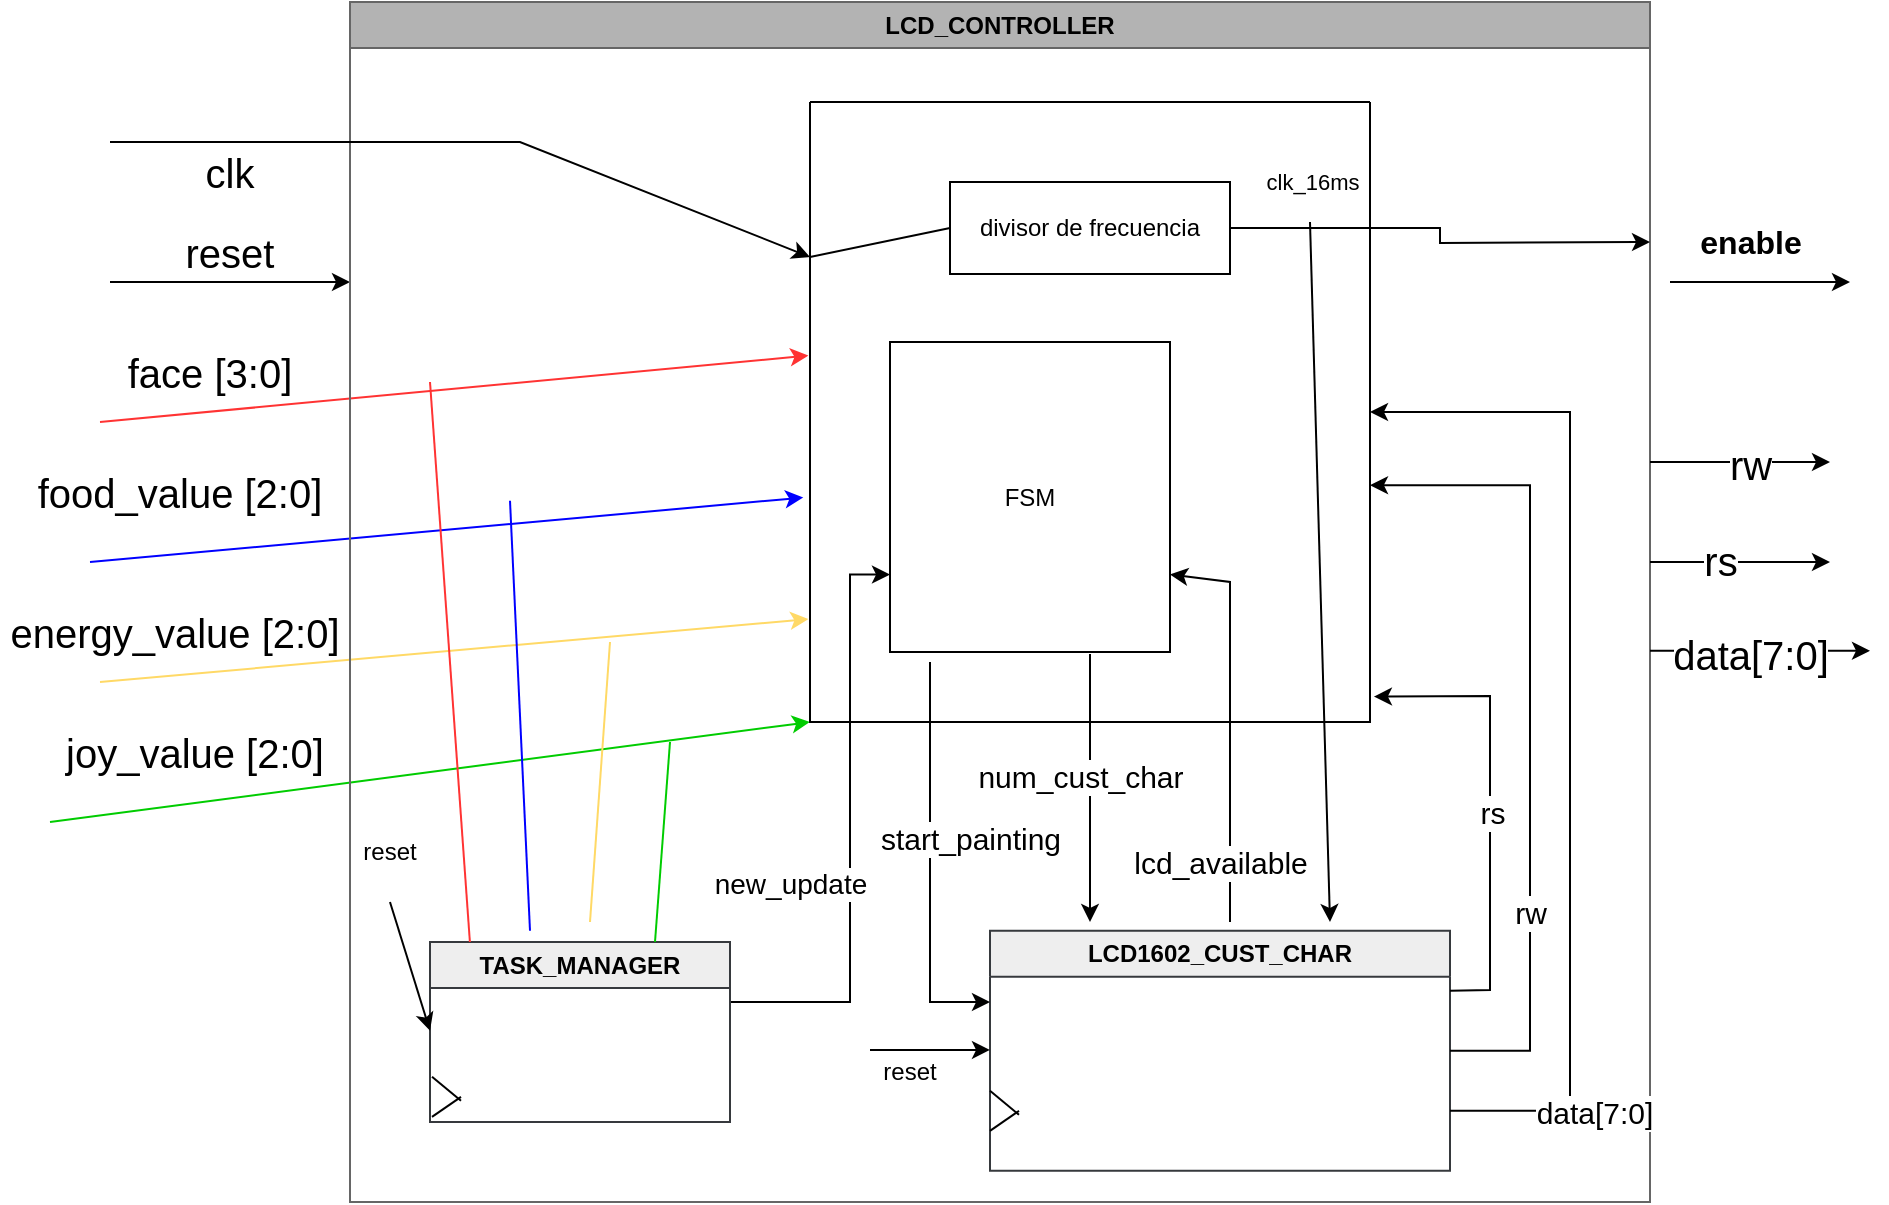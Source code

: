 <mxfile version="24.7.5" pages="6">
  <diagram name="cajaNegra" id="d30awdio9RWvkm8CWoa1">
    <mxGraphModel dx="913" dy="-287" grid="1" gridSize="10" guides="1" tooltips="1" connect="1" arrows="1" fold="1" page="1" pageScale="1" pageWidth="583" pageHeight="827" math="0" shadow="0">
      <root>
        <mxCell id="0" />
        <mxCell id="1" parent="0" />
        <mxCell id="uI0lJ6XtZj-DLdQhZyMz-4" value="" style="endArrow=classic;html=1;rounded=0;" parent="1" edge="1">
          <mxGeometry width="50" height="50" relative="1" as="geometry">
            <mxPoint x="80" y="980" as="sourcePoint" />
            <mxPoint x="200" y="980" as="targetPoint" />
          </mxGeometry>
        </mxCell>
        <mxCell id="uI0lJ6XtZj-DLdQhZyMz-5" value="" style="endArrow=classic;html=1;rounded=0;strokeColor=#FF3333;entryX=-0.003;entryY=0.409;entryDx=0;entryDy=0;entryPerimeter=0;" parent="1" edge="1" target="FcqBtxRYaPF_6iqim7l_-4">
          <mxGeometry width="50" height="50" relative="1" as="geometry">
            <mxPoint x="75" y="1050" as="sourcePoint" />
            <mxPoint x="195" y="1080" as="targetPoint" />
          </mxGeometry>
        </mxCell>
        <mxCell id="uI0lJ6XtZj-DLdQhZyMz-6" value="" style="endArrow=classic;html=1;rounded=0;fillColor=#B5739D;strokeColor=#0000FF;entryX=-0.012;entryY=0.638;entryDx=0;entryDy=0;entryPerimeter=0;" parent="1" edge="1" target="FcqBtxRYaPF_6iqim7l_-4">
          <mxGeometry width="50" height="50" relative="1" as="geometry">
            <mxPoint x="70" y="1120" as="sourcePoint" />
            <mxPoint x="190" y="1120" as="targetPoint" />
          </mxGeometry>
        </mxCell>
        <mxCell id="uI0lJ6XtZj-DLdQhZyMz-7" value="" style="endArrow=classic;html=1;rounded=0;strokeColor=#FFD966;entryX=-0.003;entryY=0.834;entryDx=0;entryDy=0;entryPerimeter=0;" parent="1" edge="1" target="FcqBtxRYaPF_6iqim7l_-4">
          <mxGeometry width="50" height="50" relative="1" as="geometry">
            <mxPoint x="75" y="1180" as="sourcePoint" />
            <mxPoint x="195" y="1180" as="targetPoint" />
          </mxGeometry>
        </mxCell>
        <mxCell id="uI0lJ6XtZj-DLdQhZyMz-8" value="" style="endArrow=classic;html=1;rounded=0;strokeColor=#00CC00;entryX=0;entryY=1;entryDx=0;entryDy=0;" parent="1" edge="1" target="FcqBtxRYaPF_6iqim7l_-4">
          <mxGeometry width="50" height="50" relative="1" as="geometry">
            <mxPoint x="50" y="1250" as="sourcePoint" />
            <mxPoint x="170" y="1250" as="targetPoint" />
          </mxGeometry>
        </mxCell>
        <mxCell id="uI0lJ6XtZj-DLdQhZyMz-10" value="reset" style="text;html=1;align=center;verticalAlign=middle;whiteSpace=wrap;rounded=0;fontSize=20;" parent="1" vertex="1">
          <mxGeometry x="110" y="950" width="60" height="30" as="geometry" />
        </mxCell>
        <mxCell id="uI0lJ6XtZj-DLdQhZyMz-11" value="clk" style="text;html=1;align=center;verticalAlign=middle;whiteSpace=wrap;rounded=0;fontSize=20;" parent="1" vertex="1">
          <mxGeometry x="110" y="910" width="60" height="30" as="geometry" />
        </mxCell>
        <mxCell id="uI0lJ6XtZj-DLdQhZyMz-12" value="face [3:0]" style="text;html=1;align=center;verticalAlign=middle;whiteSpace=wrap;rounded=0;fontSize=20;strokeColor=none;fillColor=none;" parent="1" vertex="1">
          <mxGeometry x="80" y="1010" width="100" height="30" as="geometry" />
        </mxCell>
        <mxCell id="uI0lJ6XtZj-DLdQhZyMz-13" value="food_value [2:0]" style="text;html=1;align=center;verticalAlign=middle;whiteSpace=wrap;rounded=0;fontSize=20;strokeColor=none;fillColor=none;" parent="1" vertex="1">
          <mxGeometry x="40" y="1070" width="150" height="30" as="geometry" />
        </mxCell>
        <mxCell id="uI0lJ6XtZj-DLdQhZyMz-14" value="energy_value [2:0]" style="text;html=1;align=center;verticalAlign=middle;whiteSpace=wrap;rounded=0;fontSize=20;strokeColor=none;fillColor=none;" parent="1" vertex="1">
          <mxGeometry x="25" y="1140" width="175" height="30" as="geometry" />
        </mxCell>
        <mxCell id="uI0lJ6XtZj-DLdQhZyMz-15" value="joy_value [2:0]" style="text;html=1;align=center;verticalAlign=middle;whiteSpace=wrap;rounded=0;fontSize=20;strokeColor=none;fillColor=none;" parent="1" vertex="1">
          <mxGeometry x="55" y="1200" width="135" height="30" as="geometry" />
        </mxCell>
        <mxCell id="FcqBtxRYaPF_6iqim7l_-1" value="LCD_CONTROLLER" style="swimlane;whiteSpace=wrap;html=1;fillColor=#B3B3B3;strokeColor=#666666;gradientColor=#b3b3b3;" vertex="1" parent="1">
          <mxGeometry x="200" y="840" width="650" height="600" as="geometry" />
        </mxCell>
        <mxCell id="FcqBtxRYaPF_6iqim7l_-19" value="&lt;span style=&quot;text-wrap: nowrap;&quot;&gt;LCD1602_CUST_CHAR&lt;/span&gt;" style="swimlane;whiteSpace=wrap;html=1;fillColor=#eeeeee;strokeColor=#36393d;" vertex="1" parent="FcqBtxRYaPF_6iqim7l_-1">
          <mxGeometry x="320" y="464.41" width="230" height="120" as="geometry" />
        </mxCell>
        <mxCell id="FcqBtxRYaPF_6iqim7l_-4" value="" style="swimlane;startSize=0;" vertex="1" parent="FcqBtxRYaPF_6iqim7l_-1">
          <mxGeometry x="230" y="50" width="280" height="310" as="geometry" />
        </mxCell>
        <mxCell id="DtENKFP9RfX3sww3IXV_-7" style="edgeStyle=orthogonalEdgeStyle;rounded=0;orthogonalLoop=1;jettySize=auto;html=1;" edge="1" parent="FcqBtxRYaPF_6iqim7l_-4" source="FcqBtxRYaPF_6iqim7l_-7">
          <mxGeometry relative="1" as="geometry">
            <mxPoint x="420" y="70" as="targetPoint" />
          </mxGeometry>
        </mxCell>
        <mxCell id="DtENKFP9RfX3sww3IXV_-8" value="clk_16ms" style="edgeLabel;html=1;align=center;verticalAlign=middle;resizable=0;points=[];" vertex="1" connectable="0" parent="DtENKFP9RfX3sww3IXV_-7">
          <mxGeometry x="-0.173" y="-7" relative="1" as="geometry">
            <mxPoint x="-49" y="-30" as="offset" />
          </mxGeometry>
        </mxCell>
        <mxCell id="FcqBtxRYaPF_6iqim7l_-7" value="divisor de frecuencia" style="rounded=0;whiteSpace=wrap;html=1;" vertex="1" parent="FcqBtxRYaPF_6iqim7l_-4">
          <mxGeometry x="70" y="40" width="140" height="46" as="geometry" />
        </mxCell>
        <mxCell id="FcqBtxRYaPF_6iqim7l_-8" value="FSM" style="rounded=0;whiteSpace=wrap;html=1;" vertex="1" parent="FcqBtxRYaPF_6iqim7l_-4">
          <mxGeometry x="40" y="120" width="140" height="155" as="geometry" />
        </mxCell>
        <mxCell id="FcqBtxRYaPF_6iqim7l_-9" value="" style="endArrow=none;html=1;rounded=0;exitX=0;exitY=0.5;exitDx=0;exitDy=0;entryX=0;entryY=0.25;entryDx=0;entryDy=0;" edge="1" parent="FcqBtxRYaPF_6iqim7l_-4" source="FcqBtxRYaPF_6iqim7l_-7" target="FcqBtxRYaPF_6iqim7l_-4">
          <mxGeometry width="50" height="50" relative="1" as="geometry">
            <mxPoint x="-190" y="330" as="sourcePoint" />
            <mxPoint x="-140" y="280" as="targetPoint" />
          </mxGeometry>
        </mxCell>
        <mxCell id="FcqBtxRYaPF_6iqim7l_-10" value="" style="endArrow=classic;html=1;rounded=0;" edge="1" parent="FcqBtxRYaPF_6iqim7l_-1">
          <mxGeometry width="50" height="50" relative="1" as="geometry">
            <mxPoint x="370" y="326" as="sourcePoint" />
            <mxPoint x="370" y="460" as="targetPoint" />
          </mxGeometry>
        </mxCell>
        <mxCell id="FcqBtxRYaPF_6iqim7l_-11" value="num_cust_char" style="edgeLabel;html=1;align=center;verticalAlign=middle;resizable=0;points=[];fontSize=15;" vertex="1" connectable="0" parent="FcqBtxRYaPF_6iqim7l_-10">
          <mxGeometry x="-0.03" y="-1" relative="1" as="geometry">
            <mxPoint x="-4" y="-4" as="offset" />
          </mxGeometry>
        </mxCell>
        <mxCell id="FcqBtxRYaPF_6iqim7l_-12" value="" style="endArrow=classic;html=1;rounded=0;" edge="1" parent="FcqBtxRYaPF_6iqim7l_-1">
          <mxGeometry width="50" height="50" relative="1" as="geometry">
            <mxPoint x="480" y="110" as="sourcePoint" />
            <mxPoint x="490" y="460" as="targetPoint" />
          </mxGeometry>
        </mxCell>
        <mxCell id="FcqBtxRYaPF_6iqim7l_-15" style="edgeStyle=orthogonalEdgeStyle;rounded=0;orthogonalLoop=1;jettySize=auto;html=1;entryX=1;entryY=0.618;entryDx=0;entryDy=0;entryPerimeter=0;" edge="1" parent="FcqBtxRYaPF_6iqim7l_-1" target="FcqBtxRYaPF_6iqim7l_-4">
          <mxGeometry relative="1" as="geometry">
            <mxPoint x="580" y="404.41" as="targetPoint" />
            <mxPoint x="550.0" y="524.41" as="sourcePoint" />
            <Array as="points">
              <mxPoint x="590" y="524" />
              <mxPoint x="590" y="242" />
            </Array>
          </mxGeometry>
        </mxCell>
        <mxCell id="FcqBtxRYaPF_6iqim7l_-16" value="rw" style="edgeLabel;html=1;align=center;verticalAlign=middle;resizable=0;points=[];fontSize=15;" vertex="1" connectable="0" parent="FcqBtxRYaPF_6iqim7l_-15">
          <mxGeometry x="-0.456" relative="1" as="geometry">
            <mxPoint as="offset" />
          </mxGeometry>
        </mxCell>
        <mxCell id="FcqBtxRYaPF_6iqim7l_-20" value="" style="endArrow=none;html=1;rounded=0;exitX=0;exitY=1;exitDx=0;exitDy=0;" edge="1" parent="FcqBtxRYaPF_6iqim7l_-1">
          <mxGeometry width="50" height="50" relative="1" as="geometry">
            <mxPoint x="320" y="564.41" as="sourcePoint" />
            <mxPoint x="334.5" y="554.41" as="targetPoint" />
          </mxGeometry>
        </mxCell>
        <mxCell id="FcqBtxRYaPF_6iqim7l_-21" value="" style="endArrow=none;html=1;rounded=0;exitX=0;exitY=0.75;exitDx=0;exitDy=0;" edge="1" parent="FcqBtxRYaPF_6iqim7l_-1">
          <mxGeometry width="50" height="50" relative="1" as="geometry">
            <mxPoint x="320" y="544.41" as="sourcePoint" />
            <mxPoint x="334.5" y="556.41" as="targetPoint" />
          </mxGeometry>
        </mxCell>
        <mxCell id="FcqBtxRYaPF_6iqim7l_-22" value="" style="endArrow=classic;html=1;rounded=0;" edge="1" parent="FcqBtxRYaPF_6iqim7l_-1">
          <mxGeometry width="50" height="50" relative="1" as="geometry">
            <mxPoint x="290" y="364" as="sourcePoint" />
            <mxPoint x="320" y="500" as="targetPoint" />
            <Array as="points">
              <mxPoint x="290" y="330" />
              <mxPoint x="290" y="364.41" />
              <mxPoint x="290" y="464.41" />
              <mxPoint x="290" y="500" />
            </Array>
          </mxGeometry>
        </mxCell>
        <mxCell id="FcqBtxRYaPF_6iqim7l_-23" value="start_painting" style="edgeLabel;html=1;align=center;verticalAlign=middle;resizable=0;points=[];fontSize=15;" vertex="1" connectable="0" parent="FcqBtxRYaPF_6iqim7l_-22">
          <mxGeometry x="-0.018" y="-2" relative="1" as="geometry">
            <mxPoint x="22" y="7" as="offset" />
          </mxGeometry>
        </mxCell>
        <mxCell id="FcqBtxRYaPF_6iqim7l_-24" value="" style="endArrow=classic;html=1;rounded=0;entryX=1;entryY=0.75;entryDx=0;entryDy=0;" edge="1" parent="FcqBtxRYaPF_6iqim7l_-1" target="FcqBtxRYaPF_6iqim7l_-8">
          <mxGeometry width="50" height="50" relative="1" as="geometry">
            <mxPoint x="440" y="460" as="sourcePoint" />
            <mxPoint x="490" y="394.41" as="targetPoint" />
            <Array as="points">
              <mxPoint x="440" y="290" />
            </Array>
          </mxGeometry>
        </mxCell>
        <mxCell id="FcqBtxRYaPF_6iqim7l_-25" value="lcd_available" style="edgeLabel;html=1;align=center;verticalAlign=middle;resizable=0;points=[];fontSize=15;" vertex="1" connectable="0" parent="FcqBtxRYaPF_6iqim7l_-24">
          <mxGeometry x="0.004" y="2" relative="1" as="geometry">
            <mxPoint x="-3" y="70" as="offset" />
          </mxGeometry>
        </mxCell>
        <mxCell id="FcqBtxRYaPF_6iqim7l_-31" value="" style="endArrow=classic;html=1;rounded=0;entryX=1;entryY=0.5;entryDx=0;entryDy=0;" edge="1" parent="FcqBtxRYaPF_6iqim7l_-1" target="FcqBtxRYaPF_6iqim7l_-4">
          <mxGeometry width="50" height="50" relative="1" as="geometry">
            <mxPoint x="550" y="554.41" as="sourcePoint" />
            <mxPoint x="610" y="387.41" as="targetPoint" />
            <Array as="points">
              <mxPoint x="610" y="554.41" />
              <mxPoint x="610" y="205" />
            </Array>
          </mxGeometry>
        </mxCell>
        <mxCell id="FcqBtxRYaPF_6iqim7l_-32" value="data[7:0]" style="edgeLabel;html=1;align=center;verticalAlign=middle;resizable=0;points=[];fontSize=15;" vertex="1" connectable="0" parent="FcqBtxRYaPF_6iqim7l_-31">
          <mxGeometry x="-0.779" y="1" relative="1" as="geometry">
            <mxPoint x="15" y="1" as="offset" />
          </mxGeometry>
        </mxCell>
        <mxCell id="uI0lJ6XtZj-DLdQhZyMz-2" value="" style="endArrow=classic;html=1;rounded=0;entryX=0;entryY=0.25;entryDx=0;entryDy=0;" parent="FcqBtxRYaPF_6iqim7l_-1" edge="1" target="FcqBtxRYaPF_6iqim7l_-4">
          <mxGeometry width="50" height="50" relative="1" as="geometry">
            <mxPoint x="-120" y="70" as="sourcePoint" />
            <mxPoint x="135" y="130" as="targetPoint" />
            <Array as="points">
              <mxPoint x="85" y="70" />
            </Array>
          </mxGeometry>
        </mxCell>
        <mxCell id="DtENKFP9RfX3sww3IXV_-10" style="edgeStyle=orthogonalEdgeStyle;rounded=0;orthogonalLoop=1;jettySize=auto;html=1;entryX=0;entryY=0.75;entryDx=0;entryDy=0;" edge="1" parent="FcqBtxRYaPF_6iqim7l_-1" target="FcqBtxRYaPF_6iqim7l_-8">
          <mxGeometry relative="1" as="geometry">
            <mxPoint x="250" y="450" as="targetPoint" />
            <mxPoint x="190" y="500" as="sourcePoint" />
            <Array as="points">
              <mxPoint x="250" y="500" />
              <mxPoint x="250" y="286" />
            </Array>
          </mxGeometry>
        </mxCell>
        <mxCell id="DtENKFP9RfX3sww3IXV_-11" value="&lt;font style=&quot;font-size: 14px;&quot;&gt;new_update&lt;/font&gt;" style="edgeLabel;html=1;align=center;verticalAlign=middle;resizable=0;points=[];fontSize=14;" vertex="1" connectable="0" parent="DtENKFP9RfX3sww3IXV_-10">
          <mxGeometry x="-0.356" y="-2" relative="1" as="geometry">
            <mxPoint x="-32" y="-25" as="offset" />
          </mxGeometry>
        </mxCell>
        <mxCell id="DtENKFP9RfX3sww3IXV_-1" value="TASK_MANAGER" style="swimlane;whiteSpace=wrap;html=1;fillColor=#eeeeee;strokeColor=#36393d;" vertex="1" parent="FcqBtxRYaPF_6iqim7l_-1">
          <mxGeometry x="40" y="470" width="150" height="90" as="geometry" />
        </mxCell>
        <mxCell id="uI0lJ6XtZj-DLdQhZyMz-60" value="" style="endArrow=none;html=1;rounded=0;entryX=0.133;entryY=0;entryDx=0;entryDy=0;strokeColor=#FF3333;entryPerimeter=0;fillColor=#FF3333;" parent="FcqBtxRYaPF_6iqim7l_-1" target="DtENKFP9RfX3sww3IXV_-1" edge="1">
          <mxGeometry width="50" height="50" relative="1" as="geometry">
            <mxPoint x="40" y="190" as="sourcePoint" />
            <mxPoint x="160.0" y="240" as="targetPoint" />
          </mxGeometry>
        </mxCell>
        <mxCell id="uI0lJ6XtZj-DLdQhZyMz-63" value="" style="endArrow=none;html=1;rounded=0;entryX=0.75;entryY=0;entryDx=0;entryDy=0;strokeColor=#00CC00;" parent="FcqBtxRYaPF_6iqim7l_-1" target="DtENKFP9RfX3sww3IXV_-1" edge="1">
          <mxGeometry width="50" height="50" relative="1" as="geometry">
            <mxPoint x="160" y="370" as="sourcePoint" />
            <mxPoint x="212.0" y="366" as="targetPoint" />
          </mxGeometry>
        </mxCell>
        <mxCell id="uI0lJ6XtZj-DLdQhZyMz-61" value="" style="endArrow=none;html=1;rounded=0;strokeColor=#FFD966;" parent="FcqBtxRYaPF_6iqim7l_-1" edge="1">
          <mxGeometry width="50" height="50" relative="1" as="geometry">
            <mxPoint x="130" y="320" as="sourcePoint" />
            <mxPoint x="120" y="460" as="targetPoint" />
          </mxGeometry>
        </mxCell>
        <mxCell id="DtENKFP9RfX3sww3IXV_-4" value="" style="endArrow=none;html=1;rounded=0;entryX=0.133;entryY=0;entryDx=0;entryDy=0;strokeColor=#0000FF;entryPerimeter=0;" edge="1" parent="FcqBtxRYaPF_6iqim7l_-1">
          <mxGeometry width="50" height="50" relative="1" as="geometry">
            <mxPoint x="80" y="249.41" as="sourcePoint" />
            <mxPoint x="90" y="464.41" as="targetPoint" />
          </mxGeometry>
        </mxCell>
        <mxCell id="9GSbN_EtsKlnB8C5tVky-1" value="" style="endArrow=classic;html=1;rounded=0;exitX=1;exitY=0.25;exitDx=0;exitDy=0;entryX=1.007;entryY=0.959;entryDx=0;entryDy=0;entryPerimeter=0;" edge="1" parent="FcqBtxRYaPF_6iqim7l_-1" source="FcqBtxRYaPF_6iqim7l_-19" target="FcqBtxRYaPF_6iqim7l_-4">
          <mxGeometry width="50" height="50" relative="1" as="geometry">
            <mxPoint x="240" y="400" as="sourcePoint" />
            <mxPoint x="290" y="350" as="targetPoint" />
            <Array as="points">
              <mxPoint x="570" y="494" />
              <mxPoint x="570" y="347" />
            </Array>
          </mxGeometry>
        </mxCell>
        <mxCell id="9GSbN_EtsKlnB8C5tVky-2" value="&lt;font style=&quot;font-size: 15px;&quot;&gt;rs&lt;/font&gt;" style="edgeLabel;html=1;align=center;verticalAlign=middle;resizable=0;points=[];" vertex="1" connectable="0" parent="9GSbN_EtsKlnB8C5tVky-1">
          <mxGeometry x="-0.027" y="-1" relative="1" as="geometry">
            <mxPoint as="offset" />
          </mxGeometry>
        </mxCell>
        <mxCell id="9GSbN_EtsKlnB8C5tVky-3" value="" style="endArrow=classic;html=1;rounded=0;" edge="1" parent="FcqBtxRYaPF_6iqim7l_-1">
          <mxGeometry width="50" height="50" relative="1" as="geometry">
            <mxPoint x="260" y="523.98" as="sourcePoint" />
            <mxPoint x="320" y="523.98" as="targetPoint" />
            <Array as="points" />
          </mxGeometry>
        </mxCell>
        <mxCell id="9GSbN_EtsKlnB8C5tVky-4" value="reset" style="text;html=1;align=center;verticalAlign=middle;whiteSpace=wrap;rounded=0;" vertex="1" parent="FcqBtxRYaPF_6iqim7l_-1">
          <mxGeometry x="250" y="520" width="60" height="30" as="geometry" />
        </mxCell>
        <mxCell id="9GSbN_EtsKlnB8C5tVky-5" value="reset" style="text;html=1;align=center;verticalAlign=middle;whiteSpace=wrap;rounded=0;" vertex="1" parent="FcqBtxRYaPF_6iqim7l_-1">
          <mxGeometry x="-10" y="410" width="60" height="30" as="geometry" />
        </mxCell>
        <mxCell id="9GSbN_EtsKlnB8C5tVky-6" value="" style="endArrow=classic;html=1;rounded=0;" edge="1" parent="FcqBtxRYaPF_6iqim7l_-1">
          <mxGeometry width="50" height="50" relative="1" as="geometry">
            <mxPoint x="20" y="450" as="sourcePoint" />
            <mxPoint x="40" y="514.41" as="targetPoint" />
            <Array as="points" />
          </mxGeometry>
        </mxCell>
        <mxCell id="FcqBtxRYaPF_6iqim7l_-34" value="" style="endArrow=classic;html=1;rounded=0;" edge="1" parent="1">
          <mxGeometry width="50" height="50" relative="1" as="geometry">
            <mxPoint x="850" y="1120" as="sourcePoint" />
            <mxPoint x="940" y="1120" as="targetPoint" />
          </mxGeometry>
        </mxCell>
        <mxCell id="FcqBtxRYaPF_6iqim7l_-35" value="rs" style="edgeLabel;html=1;align=center;verticalAlign=middle;resizable=0;points=[];fontSize=20;" vertex="1" connectable="0" parent="FcqBtxRYaPF_6iqim7l_-34">
          <mxGeometry x="-0.218" y="1" relative="1" as="geometry">
            <mxPoint as="offset" />
          </mxGeometry>
        </mxCell>
        <mxCell id="FcqBtxRYaPF_6iqim7l_-36" value="" style="endArrow=classic;html=1;rounded=0;" edge="1" parent="1">
          <mxGeometry width="50" height="50" relative="1" as="geometry">
            <mxPoint x="850" y="1070" as="sourcePoint" />
            <mxPoint x="940" y="1070" as="targetPoint" />
          </mxGeometry>
        </mxCell>
        <mxCell id="FcqBtxRYaPF_6iqim7l_-37" value="rw" style="edgeLabel;html=1;align=center;verticalAlign=middle;resizable=0;points=[];fontSize=20;" vertex="1" connectable="0" parent="FcqBtxRYaPF_6iqim7l_-36">
          <mxGeometry x="-0.271" y="-1" relative="1" as="geometry">
            <mxPoint x="17" as="offset" />
          </mxGeometry>
        </mxCell>
        <mxCell id="FcqBtxRYaPF_6iqim7l_-38" value="" style="endArrow=classic;html=1;rounded=0;" edge="1" parent="1">
          <mxGeometry width="50" height="50" relative="1" as="geometry">
            <mxPoint x="850" y="1164.41" as="sourcePoint" />
            <mxPoint x="960" y="1164.41" as="targetPoint" />
          </mxGeometry>
        </mxCell>
        <mxCell id="FcqBtxRYaPF_6iqim7l_-39" value="data[7:0]" style="edgeLabel;html=1;align=center;verticalAlign=middle;resizable=0;points=[];fontSize=20;" vertex="1" connectable="0" parent="FcqBtxRYaPF_6iqim7l_-38">
          <mxGeometry x="-0.166" y="4" relative="1" as="geometry">
            <mxPoint x="4" y="5" as="offset" />
          </mxGeometry>
        </mxCell>
        <mxCell id="FcqBtxRYaPF_6iqim7l_-40" value="" style="endArrow=classic;html=1;rounded=0;" edge="1" parent="1">
          <mxGeometry width="50" height="50" relative="1" as="geometry">
            <mxPoint x="860" y="980" as="sourcePoint" />
            <mxPoint x="950" y="980" as="targetPoint" />
          </mxGeometry>
        </mxCell>
        <mxCell id="FcqBtxRYaPF_6iqim7l_-41" value="enable" style="edgeLabel;html=1;align=center;verticalAlign=middle;resizable=0;points=[];fontStyle=1;fontSize=16;" vertex="1" connectable="0" parent="FcqBtxRYaPF_6iqim7l_-40">
          <mxGeometry x="-0.037" relative="1" as="geometry">
            <mxPoint x="-4" y="-20" as="offset" />
          </mxGeometry>
        </mxCell>
        <mxCell id="DtENKFP9RfX3sww3IXV_-2" value="" style="endArrow=none;html=1;rounded=0;exitX=0;exitY=1;exitDx=0;exitDy=0;" edge="1" parent="1">
          <mxGeometry width="50" height="50" relative="1" as="geometry">
            <mxPoint x="241" y="1397.41" as="sourcePoint" />
            <mxPoint x="255.5" y="1387.41" as="targetPoint" />
          </mxGeometry>
        </mxCell>
        <mxCell id="DtENKFP9RfX3sww3IXV_-3" value="" style="endArrow=none;html=1;rounded=0;exitX=0;exitY=0.75;exitDx=0;exitDy=0;" edge="1" parent="1">
          <mxGeometry width="50" height="50" relative="1" as="geometry">
            <mxPoint x="241" y="1377.41" as="sourcePoint" />
            <mxPoint x="255.5" y="1389.41" as="targetPoint" />
          </mxGeometry>
        </mxCell>
      </root>
    </mxGraphModel>
  </diagram>
  <diagram id="eTyg3RRahVNUq0JbmyAQ" name="viejos">
    <mxGraphModel dx="1050" dy="2275" grid="1" gridSize="10" guides="1" tooltips="1" connect="1" arrows="1" fold="1" page="1" pageScale="1" pageWidth="583" pageHeight="827" math="0" shadow="0">
      <root>
        <mxCell id="0" />
        <mxCell id="1" parent="0" />
        <mxCell id="vsjzKqrtJ2uKR2mr3ZsK-1" value="" style="group" parent="1" vertex="1" connectable="0">
          <mxGeometry x="60" y="-1600" width="640" height="90" as="geometry" />
        </mxCell>
        <mxCell id="vsjzKqrtJ2uKR2mr3ZsK-2" value="" style="group" parent="vsjzKqrtJ2uKR2mr3ZsK-1" vertex="1" connectable="0">
          <mxGeometry width="40" height="80" as="geometry" />
        </mxCell>
        <mxCell id="vsjzKqrtJ2uKR2mr3ZsK-3" value="" style="rounded=0;whiteSpace=wrap;html=1;" parent="vsjzKqrtJ2uKR2mr3ZsK-2" vertex="1">
          <mxGeometry width="40" height="80" as="geometry" />
        </mxCell>
        <mxCell id="vsjzKqrtJ2uKR2mr3ZsK-4" value="" style="endArrow=none;html=1;rounded=0;exitX=0;exitY=0.5;exitDx=0;exitDy=0;entryX=1;entryY=0.5;entryDx=0;entryDy=0;" parent="vsjzKqrtJ2uKR2mr3ZsK-2" source="vsjzKqrtJ2uKR2mr3ZsK-3" target="vsjzKqrtJ2uKR2mr3ZsK-3" edge="1">
          <mxGeometry width="50" height="50" relative="1" as="geometry">
            <mxPoint x="190" y="230" as="sourcePoint" />
            <mxPoint x="240" y="170" as="targetPoint" />
          </mxGeometry>
        </mxCell>
        <mxCell id="vsjzKqrtJ2uKR2mr3ZsK-5" value="" style="group" parent="vsjzKqrtJ2uKR2mr3ZsK-1" vertex="1" connectable="0">
          <mxGeometry x="40" width="73.75" height="90" as="geometry" />
        </mxCell>
        <mxCell id="vsjzKqrtJ2uKR2mr3ZsK-6" value="" style="rounded=0;whiteSpace=wrap;html=1;" parent="vsjzKqrtJ2uKR2mr3ZsK-5" vertex="1">
          <mxGeometry width="40" height="80" as="geometry" />
        </mxCell>
        <mxCell id="vsjzKqrtJ2uKR2mr3ZsK-7" value="" style="endArrow=none;html=1;rounded=0;exitX=0;exitY=0.5;exitDx=0;exitDy=0;entryX=1;entryY=0.5;entryDx=0;entryDy=0;" parent="vsjzKqrtJ2uKR2mr3ZsK-5" source="vsjzKqrtJ2uKR2mr3ZsK-6" target="vsjzKqrtJ2uKR2mr3ZsK-6" edge="1">
          <mxGeometry width="50" height="50" relative="1" as="geometry">
            <mxPoint x="190" y="230" as="sourcePoint" />
            <mxPoint x="240" y="170" as="targetPoint" />
          </mxGeometry>
        </mxCell>
        <mxCell id="vsjzKqrtJ2uKR2mr3ZsK-11" value="" style="group" parent="vsjzKqrtJ2uKR2mr3ZsK-1" vertex="1" connectable="0">
          <mxGeometry x="120" width="40" height="80" as="geometry" />
        </mxCell>
        <mxCell id="vsjzKqrtJ2uKR2mr3ZsK-12" value="" style="rounded=0;whiteSpace=wrap;html=1;" parent="vsjzKqrtJ2uKR2mr3ZsK-11" vertex="1">
          <mxGeometry width="40" height="80" as="geometry" />
        </mxCell>
        <mxCell id="vsjzKqrtJ2uKR2mr3ZsK-13" value="" style="endArrow=none;html=1;rounded=0;exitX=0;exitY=0.5;exitDx=0;exitDy=0;entryX=1;entryY=0.5;entryDx=0;entryDy=0;" parent="vsjzKqrtJ2uKR2mr3ZsK-11" source="vsjzKqrtJ2uKR2mr3ZsK-12" target="vsjzKqrtJ2uKR2mr3ZsK-12" edge="1">
          <mxGeometry width="50" height="50" relative="1" as="geometry">
            <mxPoint x="190" y="230" as="sourcePoint" />
            <mxPoint x="240" y="170" as="targetPoint" />
          </mxGeometry>
        </mxCell>
        <mxCell id="vsjzKqrtJ2uKR2mr3ZsK-14" value="" style="group" parent="vsjzKqrtJ2uKR2mr3ZsK-1" vertex="1" connectable="0">
          <mxGeometry x="160" width="130" height="80" as="geometry" />
        </mxCell>
        <mxCell id="vsjzKqrtJ2uKR2mr3ZsK-15" value="" style="rounded=0;whiteSpace=wrap;html=1;" parent="vsjzKqrtJ2uKR2mr3ZsK-14" vertex="1">
          <mxGeometry width="40" height="80" as="geometry" />
        </mxCell>
        <mxCell id="vsjzKqrtJ2uKR2mr3ZsK-16" value="" style="endArrow=none;html=1;rounded=0;exitX=0;exitY=0.5;exitDx=0;exitDy=0;entryX=1;entryY=0.5;entryDx=0;entryDy=0;" parent="vsjzKqrtJ2uKR2mr3ZsK-14" source="vsjzKqrtJ2uKR2mr3ZsK-15" target="vsjzKqrtJ2uKR2mr3ZsK-15" edge="1">
          <mxGeometry width="50" height="50" relative="1" as="geometry">
            <mxPoint x="190" y="230" as="sourcePoint" />
            <mxPoint x="240" y="170" as="targetPoint" />
          </mxGeometry>
        </mxCell>
        <mxCell id="vsjzKqrtJ2uKR2mr3ZsK-17" value="&lt;span style=&quot;font-size: 30px;&quot;&gt;F&lt;/span&gt;" style="text;html=1;align=center;verticalAlign=middle;whiteSpace=wrap;rounded=0;" parent="vsjzKqrtJ2uKR2mr3ZsK-14" vertex="1">
          <mxGeometry width="40" height="40" as="geometry" />
        </mxCell>
        <mxCell id="vsjzKqrtJ2uKR2mr3ZsK-18" value="&lt;span style=&quot;font-size: 30px;&quot;&gt;E&lt;/span&gt;" style="text;html=1;align=center;verticalAlign=middle;whiteSpace=wrap;rounded=0;" parent="vsjzKqrtJ2uKR2mr3ZsK-14" vertex="1">
          <mxGeometry y="40" width="40" height="40" as="geometry" />
        </mxCell>
        <mxCell id="vsjzKqrtJ2uKR2mr3ZsK-19" value="" style="group" parent="vsjzKqrtJ2uKR2mr3ZsK-1" vertex="1" connectable="0">
          <mxGeometry x="200" width="60" height="80" as="geometry" />
        </mxCell>
        <mxCell id="vsjzKqrtJ2uKR2mr3ZsK-20" value="" style="rounded=0;whiteSpace=wrap;html=1;" parent="vsjzKqrtJ2uKR2mr3ZsK-19" vertex="1">
          <mxGeometry width="40" height="80" as="geometry" />
        </mxCell>
        <mxCell id="vsjzKqrtJ2uKR2mr3ZsK-21" value="" style="endArrow=none;html=1;rounded=0;exitX=0;exitY=0.5;exitDx=0;exitDy=0;entryX=1;entryY=0.5;entryDx=0;entryDy=0;" parent="vsjzKqrtJ2uKR2mr3ZsK-19" source="vsjzKqrtJ2uKR2mr3ZsK-20" target="vsjzKqrtJ2uKR2mr3ZsK-20" edge="1">
          <mxGeometry width="50" height="50" relative="1" as="geometry">
            <mxPoint x="190" y="230" as="sourcePoint" />
            <mxPoint x="240" y="170" as="targetPoint" />
          </mxGeometry>
        </mxCell>
        <mxCell id="vsjzKqrtJ2uKR2mr3ZsK-22" value="&lt;span style=&quot;font-size: 30px;&quot;&gt;O&lt;/span&gt;" style="text;html=1;align=center;verticalAlign=middle;whiteSpace=wrap;rounded=0;" parent="vsjzKqrtJ2uKR2mr3ZsK-19" vertex="1">
          <mxGeometry width="40" height="40" as="geometry" />
        </mxCell>
        <mxCell id="vsjzKqrtJ2uKR2mr3ZsK-23" value="&lt;span style=&quot;font-size: 30px;&quot;&gt;N&lt;/span&gt;" style="text;html=1;align=center;verticalAlign=middle;whiteSpace=wrap;rounded=0;" parent="vsjzKqrtJ2uKR2mr3ZsK-19" vertex="1">
          <mxGeometry y="40" width="40" height="40" as="geometry" />
        </mxCell>
        <mxCell id="vsjzKqrtJ2uKR2mr3ZsK-24" value="" style="group" parent="vsjzKqrtJ2uKR2mr3ZsK-1" vertex="1" connectable="0">
          <mxGeometry x="240" width="40" height="80" as="geometry" />
        </mxCell>
        <mxCell id="vsjzKqrtJ2uKR2mr3ZsK-25" value="" style="rounded=0;whiteSpace=wrap;html=1;" parent="vsjzKqrtJ2uKR2mr3ZsK-24" vertex="1">
          <mxGeometry width="40" height="80" as="geometry" />
        </mxCell>
        <mxCell id="vsjzKqrtJ2uKR2mr3ZsK-26" value="" style="endArrow=none;html=1;rounded=0;exitX=0;exitY=0.5;exitDx=0;exitDy=0;entryX=1;entryY=0.5;entryDx=0;entryDy=0;" parent="vsjzKqrtJ2uKR2mr3ZsK-24" source="vsjzKqrtJ2uKR2mr3ZsK-25" target="vsjzKqrtJ2uKR2mr3ZsK-25" edge="1">
          <mxGeometry width="50" height="50" relative="1" as="geometry">
            <mxPoint x="190" y="230" as="sourcePoint" />
            <mxPoint x="240" y="170" as="targetPoint" />
          </mxGeometry>
        </mxCell>
        <mxCell id="vsjzKqrtJ2uKR2mr3ZsK-27" value="&lt;span style=&quot;font-size: 30px;&quot;&gt;O&lt;/span&gt;" style="text;html=1;align=center;verticalAlign=middle;whiteSpace=wrap;rounded=0;" parent="vsjzKqrtJ2uKR2mr3ZsK-24" vertex="1">
          <mxGeometry width="40" height="40" as="geometry" />
        </mxCell>
        <mxCell id="vsjzKqrtJ2uKR2mr3ZsK-28" value="&lt;span style=&quot;font-size: 30px;&quot;&gt;E&lt;/span&gt;" style="text;html=1;align=center;verticalAlign=middle;whiteSpace=wrap;rounded=0;" parent="vsjzKqrtJ2uKR2mr3ZsK-24" vertex="1">
          <mxGeometry y="40" width="40" height="40" as="geometry" />
        </mxCell>
        <mxCell id="vsjzKqrtJ2uKR2mr3ZsK-29" value="" style="group" parent="vsjzKqrtJ2uKR2mr3ZsK-1" vertex="1" connectable="0">
          <mxGeometry x="280" width="40" height="80" as="geometry" />
        </mxCell>
        <mxCell id="vsjzKqrtJ2uKR2mr3ZsK-30" value="" style="rounded=0;whiteSpace=wrap;html=1;" parent="vsjzKqrtJ2uKR2mr3ZsK-29" vertex="1">
          <mxGeometry width="40" height="80" as="geometry" />
        </mxCell>
        <mxCell id="vsjzKqrtJ2uKR2mr3ZsK-31" value="" style="endArrow=none;html=1;rounded=0;exitX=0;exitY=0.5;exitDx=0;exitDy=0;entryX=1;entryY=0.5;entryDx=0;entryDy=0;" parent="vsjzKqrtJ2uKR2mr3ZsK-29" source="vsjzKqrtJ2uKR2mr3ZsK-30" target="vsjzKqrtJ2uKR2mr3ZsK-30" edge="1">
          <mxGeometry width="50" height="50" relative="1" as="geometry">
            <mxPoint x="190" y="230" as="sourcePoint" />
            <mxPoint x="240" y="170" as="targetPoint" />
          </mxGeometry>
        </mxCell>
        <mxCell id="vsjzKqrtJ2uKR2mr3ZsK-32" value="&lt;span style=&quot;font-size: 30px;&quot;&gt;D&lt;/span&gt;" style="text;html=1;align=center;verticalAlign=middle;whiteSpace=wrap;rounded=0;" parent="vsjzKqrtJ2uKR2mr3ZsK-29" vertex="1">
          <mxGeometry width="40" height="40" as="geometry" />
        </mxCell>
        <mxCell id="vsjzKqrtJ2uKR2mr3ZsK-33" value="&lt;span style=&quot;font-size: 30px;&quot;&gt;R&lt;/span&gt;" style="text;html=1;align=center;verticalAlign=middle;whiteSpace=wrap;rounded=0;" parent="vsjzKqrtJ2uKR2mr3ZsK-29" vertex="1">
          <mxGeometry y="40" width="40" height="40" as="geometry" />
        </mxCell>
        <mxCell id="vsjzKqrtJ2uKR2mr3ZsK-34" value="" style="group" parent="vsjzKqrtJ2uKR2mr3ZsK-1" vertex="1" connectable="0">
          <mxGeometry x="320" width="40" height="80" as="geometry" />
        </mxCell>
        <mxCell id="vsjzKqrtJ2uKR2mr3ZsK-35" value="" style="rounded=0;whiteSpace=wrap;html=1;" parent="vsjzKqrtJ2uKR2mr3ZsK-34" vertex="1">
          <mxGeometry width="40" height="80" as="geometry" />
        </mxCell>
        <mxCell id="vsjzKqrtJ2uKR2mr3ZsK-36" value="" style="endArrow=none;html=1;rounded=0;exitX=0;exitY=0.5;exitDx=0;exitDy=0;entryX=1;entryY=0.5;entryDx=0;entryDy=0;" parent="vsjzKqrtJ2uKR2mr3ZsK-34" source="vsjzKqrtJ2uKR2mr3ZsK-35" target="vsjzKqrtJ2uKR2mr3ZsK-35" edge="1">
          <mxGeometry width="50" height="50" relative="1" as="geometry">
            <mxPoint x="190" y="230" as="sourcePoint" />
            <mxPoint x="240" y="170" as="targetPoint" />
          </mxGeometry>
        </mxCell>
        <mxCell id="vsjzKqrtJ2uKR2mr3ZsK-37" value="&lt;span style=&quot;font-size: 30px;&quot;&gt;G&lt;/span&gt;" style="text;html=1;align=center;verticalAlign=middle;whiteSpace=wrap;rounded=0;" parent="vsjzKqrtJ2uKR2mr3ZsK-34" vertex="1">
          <mxGeometry y="40" width="40" height="40" as="geometry" />
        </mxCell>
        <mxCell id="vsjzKqrtJ2uKR2mr3ZsK-38" value="" style="group" parent="vsjzKqrtJ2uKR2mr3ZsK-1" vertex="1" connectable="0">
          <mxGeometry x="360" width="40" height="80" as="geometry" />
        </mxCell>
        <mxCell id="vsjzKqrtJ2uKR2mr3ZsK-39" value="" style="rounded=0;whiteSpace=wrap;html=1;" parent="vsjzKqrtJ2uKR2mr3ZsK-38" vertex="1">
          <mxGeometry width="40" height="80" as="geometry" />
        </mxCell>
        <mxCell id="vsjzKqrtJ2uKR2mr3ZsK-40" value="" style="endArrow=none;html=1;rounded=0;exitX=0;exitY=0.5;exitDx=0;exitDy=0;entryX=1;entryY=0.5;entryDx=0;entryDy=0;" parent="vsjzKqrtJ2uKR2mr3ZsK-38" source="vsjzKqrtJ2uKR2mr3ZsK-39" target="vsjzKqrtJ2uKR2mr3ZsK-39" edge="1">
          <mxGeometry width="50" height="50" relative="1" as="geometry">
            <mxPoint x="190" y="230" as="sourcePoint" />
            <mxPoint x="240" y="170" as="targetPoint" />
          </mxGeometry>
        </mxCell>
        <mxCell id="vsjzKqrtJ2uKR2mr3ZsK-41" value="&lt;span style=&quot;font-size: 30px;&quot;&gt;Y&lt;/span&gt;" style="text;html=1;align=center;verticalAlign=middle;whiteSpace=wrap;rounded=0;" parent="vsjzKqrtJ2uKR2mr3ZsK-38" vertex="1">
          <mxGeometry y="40" width="40" height="40" as="geometry" />
        </mxCell>
        <mxCell id="vsjzKqrtJ2uKR2mr3ZsK-42" value="&lt;font style=&quot;font-size: 30px;&quot;&gt;5&lt;/font&gt;" style="text;html=1;align=center;verticalAlign=middle;whiteSpace=wrap;rounded=0;" parent="vsjzKqrtJ2uKR2mr3ZsK-38" vertex="1">
          <mxGeometry width="40" height="40" as="geometry" />
        </mxCell>
        <mxCell id="vsjzKqrtJ2uKR2mr3ZsK-43" value="" style="group" parent="vsjzKqrtJ2uKR2mr3ZsK-1" vertex="1" connectable="0">
          <mxGeometry x="400" width="40" height="80" as="geometry" />
        </mxCell>
        <mxCell id="vsjzKqrtJ2uKR2mr3ZsK-44" value="" style="rounded=0;whiteSpace=wrap;html=1;" parent="vsjzKqrtJ2uKR2mr3ZsK-43" vertex="1">
          <mxGeometry width="40" height="80" as="geometry" />
        </mxCell>
        <mxCell id="vsjzKqrtJ2uKR2mr3ZsK-45" value="" style="endArrow=none;html=1;rounded=0;exitX=0;exitY=0.5;exitDx=0;exitDy=0;entryX=1;entryY=0.5;entryDx=0;entryDy=0;" parent="vsjzKqrtJ2uKR2mr3ZsK-43" source="vsjzKqrtJ2uKR2mr3ZsK-44" target="vsjzKqrtJ2uKR2mr3ZsK-44" edge="1">
          <mxGeometry width="50" height="50" relative="1" as="geometry">
            <mxPoint x="190" y="230" as="sourcePoint" />
            <mxPoint x="240" y="170" as="targetPoint" />
          </mxGeometry>
        </mxCell>
        <mxCell id="vsjzKqrtJ2uKR2mr3ZsK-46" value="" style="group" parent="vsjzKqrtJ2uKR2mr3ZsK-1" vertex="1" connectable="0">
          <mxGeometry x="440" width="40" height="80" as="geometry" />
        </mxCell>
        <mxCell id="vsjzKqrtJ2uKR2mr3ZsK-47" value="" style="rounded=0;whiteSpace=wrap;html=1;" parent="vsjzKqrtJ2uKR2mr3ZsK-46" vertex="1">
          <mxGeometry width="40" height="80" as="geometry" />
        </mxCell>
        <mxCell id="vsjzKqrtJ2uKR2mr3ZsK-48" value="" style="endArrow=none;html=1;rounded=0;exitX=0;exitY=0.5;exitDx=0;exitDy=0;entryX=1;entryY=0.5;entryDx=0;entryDy=0;" parent="vsjzKqrtJ2uKR2mr3ZsK-46" source="vsjzKqrtJ2uKR2mr3ZsK-47" target="vsjzKqrtJ2uKR2mr3ZsK-47" edge="1">
          <mxGeometry width="50" height="50" relative="1" as="geometry">
            <mxPoint x="190" y="230" as="sourcePoint" />
            <mxPoint x="240" y="170" as="targetPoint" />
          </mxGeometry>
        </mxCell>
        <mxCell id="vsjzKqrtJ2uKR2mr3ZsK-49" value="&lt;span style=&quot;font-size: 30px;&quot;&gt;J&lt;/span&gt;" style="text;html=1;align=center;verticalAlign=middle;whiteSpace=wrap;rounded=0;" parent="vsjzKqrtJ2uKR2mr3ZsK-46" vertex="1">
          <mxGeometry width="40" height="40" as="geometry" />
        </mxCell>
        <mxCell id="vsjzKqrtJ2uKR2mr3ZsK-50" value="&lt;font style=&quot;font-size: 30px;&quot;&gt;5&lt;/font&gt;" style="text;html=1;align=center;verticalAlign=middle;whiteSpace=wrap;rounded=0;" parent="vsjzKqrtJ2uKR2mr3ZsK-46" vertex="1">
          <mxGeometry y="40" width="40" height="40" as="geometry" />
        </mxCell>
        <mxCell id="vsjzKqrtJ2uKR2mr3ZsK-51" value="" style="group" parent="vsjzKqrtJ2uKR2mr3ZsK-1" vertex="1" connectable="0">
          <mxGeometry x="480" width="40" height="80" as="geometry" />
        </mxCell>
        <mxCell id="vsjzKqrtJ2uKR2mr3ZsK-52" value="" style="rounded=0;whiteSpace=wrap;html=1;" parent="vsjzKqrtJ2uKR2mr3ZsK-51" vertex="1">
          <mxGeometry width="40" height="80" as="geometry" />
        </mxCell>
        <mxCell id="vsjzKqrtJ2uKR2mr3ZsK-53" value="" style="endArrow=none;html=1;rounded=0;exitX=0;exitY=0.5;exitDx=0;exitDy=0;entryX=1;entryY=0.5;entryDx=0;entryDy=0;" parent="vsjzKqrtJ2uKR2mr3ZsK-51" source="vsjzKqrtJ2uKR2mr3ZsK-52" target="vsjzKqrtJ2uKR2mr3ZsK-52" edge="1">
          <mxGeometry width="50" height="50" relative="1" as="geometry">
            <mxPoint x="190" y="230" as="sourcePoint" />
            <mxPoint x="240" y="170" as="targetPoint" />
          </mxGeometry>
        </mxCell>
        <mxCell id="vsjzKqrtJ2uKR2mr3ZsK-54" value="&lt;span style=&quot;font-size: 30px;&quot;&gt;O&lt;/span&gt;" style="text;html=1;align=center;verticalAlign=middle;whiteSpace=wrap;rounded=0;" parent="vsjzKqrtJ2uKR2mr3ZsK-51" vertex="1">
          <mxGeometry width="40" height="40" as="geometry" />
        </mxCell>
        <mxCell id="vsjzKqrtJ2uKR2mr3ZsK-55" value="" style="group" parent="vsjzKqrtJ2uKR2mr3ZsK-1" vertex="1" connectable="0">
          <mxGeometry x="520" width="40" height="80" as="geometry" />
        </mxCell>
        <mxCell id="vsjzKqrtJ2uKR2mr3ZsK-56" value="" style="rounded=0;whiteSpace=wrap;html=1;" parent="vsjzKqrtJ2uKR2mr3ZsK-55" vertex="1">
          <mxGeometry width="40" height="80" as="geometry" />
        </mxCell>
        <mxCell id="vsjzKqrtJ2uKR2mr3ZsK-57" value="" style="endArrow=none;html=1;rounded=0;exitX=0;exitY=0.5;exitDx=0;exitDy=0;entryX=1;entryY=0.5;entryDx=0;entryDy=0;" parent="vsjzKqrtJ2uKR2mr3ZsK-55" source="vsjzKqrtJ2uKR2mr3ZsK-56" target="vsjzKqrtJ2uKR2mr3ZsK-56" edge="1">
          <mxGeometry width="50" height="50" relative="1" as="geometry">
            <mxPoint x="190" y="230" as="sourcePoint" />
            <mxPoint x="240" y="170" as="targetPoint" />
          </mxGeometry>
        </mxCell>
        <mxCell id="vsjzKqrtJ2uKR2mr3ZsK-58" value="&lt;span style=&quot;font-size: 30px;&quot;&gt;Y&lt;/span&gt;" style="text;html=1;align=center;verticalAlign=middle;whiteSpace=wrap;rounded=0;" parent="vsjzKqrtJ2uKR2mr3ZsK-55" vertex="1">
          <mxGeometry width="40" height="40" as="geometry" />
        </mxCell>
        <mxCell id="vsjzKqrtJ2uKR2mr3ZsK-59" value="" style="group" parent="vsjzKqrtJ2uKR2mr3ZsK-1" vertex="1" connectable="0">
          <mxGeometry x="560" width="40" height="80" as="geometry" />
        </mxCell>
        <mxCell id="vsjzKqrtJ2uKR2mr3ZsK-60" value="" style="rounded=0;whiteSpace=wrap;html=1;" parent="vsjzKqrtJ2uKR2mr3ZsK-59" vertex="1">
          <mxGeometry width="40" height="80" as="geometry" />
        </mxCell>
        <mxCell id="vsjzKqrtJ2uKR2mr3ZsK-61" value="" style="endArrow=none;html=1;rounded=0;exitX=0;exitY=0.5;exitDx=0;exitDy=0;entryX=1;entryY=0.5;entryDx=0;entryDy=0;" parent="vsjzKqrtJ2uKR2mr3ZsK-59" source="vsjzKqrtJ2uKR2mr3ZsK-60" target="vsjzKqrtJ2uKR2mr3ZsK-60" edge="1">
          <mxGeometry width="50" height="50" relative="1" as="geometry">
            <mxPoint x="190" y="230" as="sourcePoint" />
            <mxPoint x="240" y="170" as="targetPoint" />
          </mxGeometry>
        </mxCell>
        <mxCell id="vsjzKqrtJ2uKR2mr3ZsK-62" value="" style="group" parent="vsjzKqrtJ2uKR2mr3ZsK-1" vertex="1" connectable="0">
          <mxGeometry x="600" width="40" height="80" as="geometry" />
        </mxCell>
        <mxCell id="vsjzKqrtJ2uKR2mr3ZsK-63" value="" style="rounded=0;whiteSpace=wrap;html=1;" parent="vsjzKqrtJ2uKR2mr3ZsK-62" vertex="1">
          <mxGeometry width="40" height="80" as="geometry" />
        </mxCell>
        <mxCell id="vsjzKqrtJ2uKR2mr3ZsK-64" value="" style="endArrow=none;html=1;rounded=0;exitX=0;exitY=0.5;exitDx=0;exitDy=0;entryX=1;entryY=0.5;entryDx=0;entryDy=0;" parent="vsjzKqrtJ2uKR2mr3ZsK-62" source="vsjzKqrtJ2uKR2mr3ZsK-63" target="vsjzKqrtJ2uKR2mr3ZsK-63" edge="1">
          <mxGeometry width="50" height="50" relative="1" as="geometry">
            <mxPoint x="190" y="230" as="sourcePoint" />
            <mxPoint x="240" y="170" as="targetPoint" />
          </mxGeometry>
        </mxCell>
        <mxCell id="vsjzKqrtJ2uKR2mr3ZsK-65" value="&lt;font style=&quot;font-size: 30px;&quot;&gt;5&lt;/font&gt;" style="text;html=1;align=center;verticalAlign=middle;whiteSpace=wrap;rounded=0;" parent="vsjzKqrtJ2uKR2mr3ZsK-62" vertex="1">
          <mxGeometry width="40" height="40" as="geometry" />
        </mxCell>
        <mxCell id="ubXMZwC0Lajnx8_o4sSJ-1" value="LCD1602_CONTROLLER" style="swimlane;whiteSpace=wrap;html=1;fillColor=#B3B3B3;" vertex="1" parent="1">
          <mxGeometry x="230" y="-1450" width="860" height="590" as="geometry" />
        </mxCell>
        <mxCell id="ubXMZwC0Lajnx8_o4sSJ-2" value="task_manager" style="swimlane;whiteSpace=wrap;html=1;startSize=23;fillColor=#B3B3B3;" vertex="1" parent="ubXMZwC0Lajnx8_o4sSJ-1">
          <mxGeometry x="47" y="50" width="393" height="500" as="geometry" />
        </mxCell>
        <mxCell id="ubXMZwC0Lajnx8_o4sSJ-3" value="checker" style="swimlane;whiteSpace=wrap;html=1;fillColor=#B3B3B3;" vertex="1" parent="ubXMZwC0Lajnx8_o4sSJ-2">
          <mxGeometry x="63" y="40" width="77" height="90" as="geometry" />
        </mxCell>
        <mxCell id="ubXMZwC0Lajnx8_o4sSJ-4" value="" style="endArrow=none;html=1;rounded=0;exitX=0;exitY=1;exitDx=0;exitDy=0;" edge="1" parent="ubXMZwC0Lajnx8_o4sSJ-2" source="ubXMZwC0Lajnx8_o4sSJ-3">
          <mxGeometry width="50" height="50" relative="1" as="geometry">
            <mxPoint x="147.5" y="150" as="sourcePoint" />
            <mxPoint x="77.5" y="120" as="targetPoint" />
          </mxGeometry>
        </mxCell>
        <mxCell id="ubXMZwC0Lajnx8_o4sSJ-5" value="" style="endArrow=none;html=1;rounded=0;exitX=0;exitY=0.75;exitDx=0;exitDy=0;" edge="1" parent="ubXMZwC0Lajnx8_o4sSJ-2" source="ubXMZwC0Lajnx8_o4sSJ-3">
          <mxGeometry width="50" height="50" relative="1" as="geometry">
            <mxPoint x="67.5" y="110" as="sourcePoint" />
            <mxPoint x="77.5" y="120" as="targetPoint" />
          </mxGeometry>
        </mxCell>
        <mxCell id="ubXMZwC0Lajnx8_o4sSJ-6" value="" style="endArrow=none;dashed=1;html=1;dashPattern=1 3;strokeWidth=2;rounded=0;" edge="1" parent="ubXMZwC0Lajnx8_o4sSJ-2">
          <mxGeometry width="50" height="50" relative="1" as="geometry">
            <mxPoint x="31" y="490" as="sourcePoint" />
            <mxPoint x="31" y="50" as="targetPoint" />
          </mxGeometry>
        </mxCell>
        <mxCell id="ubXMZwC0Lajnx8_o4sSJ-7" value="" style="endArrow=classic;html=1;rounded=0;exitX=1;exitY=0.75;exitDx=0;exitDy=0;entryX=0.368;entryY=0.055;entryDx=0;entryDy=0;entryPerimeter=0;" edge="1" parent="ubXMZwC0Lajnx8_o4sSJ-2" source="ubXMZwC0Lajnx8_o4sSJ-3" target="ubXMZwC0Lajnx8_o4sSJ-9">
          <mxGeometry width="50" height="50" relative="1" as="geometry">
            <mxPoint x="135" y="90" as="sourcePoint" />
            <mxPoint x="218" y="155" as="targetPoint" />
            <Array as="points">
              <mxPoint x="253" y="107" />
              <mxPoint x="302" y="107" />
            </Array>
          </mxGeometry>
        </mxCell>
        <mxCell id="ubXMZwC0Lajnx8_o4sSJ-8" value="change_face" style="edgeLabel;html=1;align=center;verticalAlign=middle;resizable=0;points=[];fontSize=15;" vertex="1" connectable="0" parent="ubXMZwC0Lajnx8_o4sSJ-7">
          <mxGeometry x="-0.019" y="-1" relative="1" as="geometry">
            <mxPoint x="-13" y="-3" as="offset" />
          </mxGeometry>
        </mxCell>
        <mxCell id="ubXMZwC0Lajnx8_o4sSJ-9" value="" style="whiteSpace=wrap;html=1;aspect=fixed;" vertex="1" parent="ubXMZwC0Lajnx8_o4sSJ-2">
          <mxGeometry x="273" y="170" width="80" height="80" as="geometry" />
        </mxCell>
        <mxCell id="ubXMZwC0Lajnx8_o4sSJ-10" value="checker" style="swimlane;whiteSpace=wrap;html=1;startSize=23;fillColor=#B3B3B3;" vertex="1" parent="ubXMZwC0Lajnx8_o4sSJ-2">
          <mxGeometry x="63" y="150" width="77" height="90" as="geometry" />
        </mxCell>
        <mxCell id="ubXMZwC0Lajnx8_o4sSJ-11" value="checker" style="swimlane;whiteSpace=wrap;html=1;startSize=23;fillColor=#B3B3B3;" vertex="1" parent="ubXMZwC0Lajnx8_o4sSJ-2">
          <mxGeometry x="63" y="260" width="77" height="90" as="geometry" />
        </mxCell>
        <mxCell id="ubXMZwC0Lajnx8_o4sSJ-12" value="" style="endArrow=none;html=1;rounded=0;exitX=0;exitY=1;exitDx=0;exitDy=0;" edge="1" parent="ubXMZwC0Lajnx8_o4sSJ-11">
          <mxGeometry width="50" height="50" relative="1" as="geometry">
            <mxPoint y="90" as="sourcePoint" />
            <mxPoint x="14.5" y="80" as="targetPoint" />
          </mxGeometry>
        </mxCell>
        <mxCell id="ubXMZwC0Lajnx8_o4sSJ-13" value="" style="endArrow=none;html=1;rounded=0;exitX=0;exitY=0.75;exitDx=0;exitDy=0;" edge="1" parent="ubXMZwC0Lajnx8_o4sSJ-11">
          <mxGeometry width="50" height="50" relative="1" as="geometry">
            <mxPoint y="68" as="sourcePoint" />
            <mxPoint x="14.5" y="80" as="targetPoint" />
          </mxGeometry>
        </mxCell>
        <mxCell id="ubXMZwC0Lajnx8_o4sSJ-14" value="checker" style="swimlane;whiteSpace=wrap;html=1;startSize=23;fillColor=#B3B3B3;" vertex="1" parent="ubXMZwC0Lajnx8_o4sSJ-2">
          <mxGeometry x="63" y="370" width="77" height="90" as="geometry" />
        </mxCell>
        <mxCell id="ubXMZwC0Lajnx8_o4sSJ-15" value="" style="endArrow=classic;html=1;rounded=0;exitX=1;exitY=0.5;exitDx=0;exitDy=0;entryX=0;entryY=0.25;entryDx=0;entryDy=0;" edge="1" parent="ubXMZwC0Lajnx8_o4sSJ-2" source="ubXMZwC0Lajnx8_o4sSJ-10" target="ubXMZwC0Lajnx8_o4sSJ-9">
          <mxGeometry width="50" height="50" relative="1" as="geometry">
            <mxPoint x="473" y="160" as="sourcePoint" />
            <mxPoint x="523" y="110" as="targetPoint" />
          </mxGeometry>
        </mxCell>
        <mxCell id="ubXMZwC0Lajnx8_o4sSJ-16" value="food_change" style="edgeLabel;html=1;align=center;verticalAlign=middle;resizable=0;points=[];fontSize=15;" vertex="1" connectable="0" parent="ubXMZwC0Lajnx8_o4sSJ-15">
          <mxGeometry x="-0.283" y="-4" relative="1" as="geometry">
            <mxPoint x="16" y="-7" as="offset" />
          </mxGeometry>
        </mxCell>
        <mxCell id="ubXMZwC0Lajnx8_o4sSJ-17" value="" style="endArrow=classic;html=1;rounded=0;exitX=1;exitY=0.75;exitDx=0;exitDy=0;entryX=0.25;entryY=1;entryDx=0;entryDy=0;" edge="1" parent="ubXMZwC0Lajnx8_o4sSJ-2" source="ubXMZwC0Lajnx8_o4sSJ-11" target="ubXMZwC0Lajnx8_o4sSJ-9">
          <mxGeometry width="50" height="50" relative="1" as="geometry">
            <mxPoint x="473" y="160" as="sourcePoint" />
            <mxPoint x="293" y="300" as="targetPoint" />
            <Array as="points">
              <mxPoint x="293" y="328" />
            </Array>
          </mxGeometry>
        </mxCell>
        <mxCell id="ubXMZwC0Lajnx8_o4sSJ-18" value="energy_change" style="edgeLabel;html=1;align=center;verticalAlign=middle;resizable=0;points=[];fontSize=15;" vertex="1" connectable="0" parent="ubXMZwC0Lajnx8_o4sSJ-17">
          <mxGeometry x="-0.054" relative="1" as="geometry">
            <mxPoint as="offset" />
          </mxGeometry>
        </mxCell>
        <mxCell id="ubXMZwC0Lajnx8_o4sSJ-19" value="" style="endArrow=classic;html=1;rounded=0;entryX=0.5;entryY=1;entryDx=0;entryDy=0;" edge="1" parent="ubXMZwC0Lajnx8_o4sSJ-2" target="ubXMZwC0Lajnx8_o4sSJ-9">
          <mxGeometry width="50" height="50" relative="1" as="geometry">
            <mxPoint x="140" y="430" as="sourcePoint" />
            <mxPoint x="190" y="380" as="targetPoint" />
            <Array as="points">
              <mxPoint x="313" y="430" />
            </Array>
          </mxGeometry>
        </mxCell>
        <mxCell id="ubXMZwC0Lajnx8_o4sSJ-20" value="joy_value" style="edgeLabel;html=1;align=center;verticalAlign=middle;resizable=0;points=[];fontSize=15;" vertex="1" connectable="0" parent="ubXMZwC0Lajnx8_o4sSJ-19">
          <mxGeometry x="0.162" y="-5" relative="1" as="geometry">
            <mxPoint x="-65" y="40" as="offset" />
          </mxGeometry>
        </mxCell>
        <mxCell id="ubXMZwC0Lajnx8_o4sSJ-21" value="" style="endArrow=none;dashed=1;html=1;dashPattern=1 3;strokeWidth=2;rounded=0;entryX=0.75;entryY=1;entryDx=0;entryDy=0;" edge="1" parent="ubXMZwC0Lajnx8_o4sSJ-2" target="ubXMZwC0Lajnx8_o4sSJ-9">
          <mxGeometry width="50" height="50" relative="1" as="geometry">
            <mxPoint x="33" y="490" as="sourcePoint" />
            <mxPoint x="333" y="400" as="targetPoint" />
            <Array as="points">
              <mxPoint x="333" y="490" />
            </Array>
          </mxGeometry>
        </mxCell>
        <mxCell id="ubXMZwC0Lajnx8_o4sSJ-22" value="" style="endArrow=classic;html=1;rounded=0;entryX=0;entryY=0.25;entryDx=0;entryDy=0;" edge="1" parent="ubXMZwC0Lajnx8_o4sSJ-1" target="ubXMZwC0Lajnx8_o4sSJ-24">
          <mxGeometry width="50" height="50" relative="1" as="geometry">
            <mxPoint x="460" y="148" as="sourcePoint" />
            <mxPoint x="540" y="50" as="targetPoint" />
          </mxGeometry>
        </mxCell>
        <mxCell id="ubXMZwC0Lajnx8_o4sSJ-23" value="clk" style="edgeLabel;html=1;align=center;verticalAlign=middle;resizable=0;points=[];" vertex="1" connectable="0" parent="ubXMZwC0Lajnx8_o4sSJ-22">
          <mxGeometry x="-0.199" y="-1" relative="1" as="geometry">
            <mxPoint as="offset" />
          </mxGeometry>
        </mxCell>
        <mxCell id="ubXMZwC0Lajnx8_o4sSJ-24" value="" style="swimlane;startSize=0;" vertex="1" parent="ubXMZwC0Lajnx8_o4sSJ-1">
          <mxGeometry x="550" y="70" width="260" height="310" as="geometry" />
        </mxCell>
        <mxCell id="ubXMZwC0Lajnx8_o4sSJ-25" style="edgeStyle=orthogonalEdgeStyle;rounded=0;orthogonalLoop=1;jettySize=auto;html=1;" edge="1" parent="ubXMZwC0Lajnx8_o4sSJ-24" source="ubXMZwC0Lajnx8_o4sSJ-27">
          <mxGeometry relative="1" as="geometry">
            <mxPoint x="330" y="99" as="targetPoint" />
          </mxGeometry>
        </mxCell>
        <mxCell id="ubXMZwC0Lajnx8_o4sSJ-26" value="clk_16ms" style="edgeLabel;html=1;align=center;verticalAlign=middle;resizable=0;points=[];" vertex="1" connectable="0" parent="ubXMZwC0Lajnx8_o4sSJ-25">
          <mxGeometry x="-0.577" y="4" relative="1" as="geometry">
            <mxPoint as="offset" />
          </mxGeometry>
        </mxCell>
        <mxCell id="ubXMZwC0Lajnx8_o4sSJ-27" value="divisor de frecuencia" style="rounded=0;whiteSpace=wrap;html=1;" vertex="1" parent="ubXMZwC0Lajnx8_o4sSJ-24">
          <mxGeometry x="30" y="54" width="140" height="46" as="geometry" />
        </mxCell>
        <mxCell id="ubXMZwC0Lajnx8_o4sSJ-28" value="FSM" style="rounded=0;whiteSpace=wrap;html=1;" vertex="1" parent="ubXMZwC0Lajnx8_o4sSJ-24">
          <mxGeometry x="30" y="125" width="140" height="155" as="geometry" />
        </mxCell>
        <mxCell id="ubXMZwC0Lajnx8_o4sSJ-29" value="" style="endArrow=none;html=1;rounded=0;exitX=0;exitY=0.5;exitDx=0;exitDy=0;entryX=0;entryY=0.25;entryDx=0;entryDy=0;" edge="1" parent="ubXMZwC0Lajnx8_o4sSJ-24" source="ubXMZwC0Lajnx8_o4sSJ-27" target="ubXMZwC0Lajnx8_o4sSJ-24">
          <mxGeometry width="50" height="50" relative="1" as="geometry">
            <mxPoint x="-190" y="330" as="sourcePoint" />
            <mxPoint x="-140" y="280" as="targetPoint" />
          </mxGeometry>
        </mxCell>
        <mxCell id="ubXMZwC0Lajnx8_o4sSJ-30" value="" style="endArrow=classic;html=1;rounded=0;exitX=0.043;exitY=1.005;exitDx=0;exitDy=0;exitPerimeter=0;" edge="1" parent="ubXMZwC0Lajnx8_o4sSJ-1" source="ubXMZwC0Lajnx8_o4sSJ-24">
          <mxGeometry width="50" height="50" relative="1" as="geometry">
            <mxPoint x="500" y="314" as="sourcePoint" />
            <mxPoint x="561" y="440" as="targetPoint" />
          </mxGeometry>
        </mxCell>
        <mxCell id="ubXMZwC0Lajnx8_o4sSJ-31" value="num_cust_char" style="edgeLabel;html=1;align=center;verticalAlign=middle;resizable=0;points=[];" vertex="1" connectable="0" parent="ubXMZwC0Lajnx8_o4sSJ-30">
          <mxGeometry x="-0.03" y="-1" relative="1" as="geometry">
            <mxPoint x="-23" y="-4" as="offset" />
          </mxGeometry>
        </mxCell>
        <mxCell id="ubXMZwC0Lajnx8_o4sSJ-32" value="" style="endArrow=classic;html=1;rounded=0;exitX=0.303;exitY=1.005;exitDx=0;exitDy=0;exitPerimeter=0;entryX=0.064;entryY=-0.12;entryDx=0;entryDy=0;entryPerimeter=0;" edge="1" parent="ubXMZwC0Lajnx8_o4sSJ-1" source="ubXMZwC0Lajnx8_o4sSJ-24">
          <mxGeometry width="50" height="50" relative="1" as="geometry">
            <mxPoint x="610" y="370" as="sourcePoint" />
            <mxPoint x="610" y="447" as="targetPoint" />
          </mxGeometry>
        </mxCell>
        <mxCell id="ubXMZwC0Lajnx8_o4sSJ-33" value="face" style="edgeLabel;html=1;align=center;verticalAlign=middle;resizable=0;points=[];" vertex="1" connectable="0" parent="ubXMZwC0Lajnx8_o4sSJ-32">
          <mxGeometry x="-0.03" y="-1" relative="1" as="geometry">
            <mxPoint as="offset" />
          </mxGeometry>
        </mxCell>
        <mxCell id="ubXMZwC0Lajnx8_o4sSJ-34" value="clk_16ms" style="edgeLabel;html=1;align=center;verticalAlign=middle;resizable=0;points=[];" vertex="1" connectable="0" parent="ubXMZwC0Lajnx8_o4sSJ-32">
          <mxGeometry x="-0.018" y="-3" relative="1" as="geometry">
            <mxPoint as="offset" />
          </mxGeometry>
        </mxCell>
        <mxCell id="ubXMZwC0Lajnx8_o4sSJ-35" style="edgeStyle=orthogonalEdgeStyle;rounded=0;orthogonalLoop=1;jettySize=auto;html=1;" edge="1" parent="ubXMZwC0Lajnx8_o4sSJ-1" source="ubXMZwC0Lajnx8_o4sSJ-39">
          <mxGeometry relative="1" as="geometry">
            <mxPoint x="770" y="390" as="targetPoint" />
          </mxGeometry>
        </mxCell>
        <mxCell id="ubXMZwC0Lajnx8_o4sSJ-36" value="rw" style="edgeLabel;html=1;align=center;verticalAlign=middle;resizable=0;points=[];" vertex="1" connectable="0" parent="ubXMZwC0Lajnx8_o4sSJ-35">
          <mxGeometry x="-0.456" relative="1" as="geometry">
            <mxPoint as="offset" />
          </mxGeometry>
        </mxCell>
        <mxCell id="ubXMZwC0Lajnx8_o4sSJ-37" style="edgeStyle=orthogonalEdgeStyle;rounded=0;orthogonalLoop=1;jettySize=auto;html=1;exitX=0.75;exitY=0;exitDx=0;exitDy=0;entryX=0.75;entryY=1;entryDx=0;entryDy=0;" edge="1" parent="ubXMZwC0Lajnx8_o4sSJ-1" source="ubXMZwC0Lajnx8_o4sSJ-39" target="ubXMZwC0Lajnx8_o4sSJ-24">
          <mxGeometry relative="1" as="geometry">
            <Array as="points">
              <mxPoint x="683" y="430" />
              <mxPoint x="740" y="430" />
              <mxPoint x="740" y="410" />
              <mxPoint x="745" y="410" />
            </Array>
          </mxGeometry>
        </mxCell>
        <mxCell id="ubXMZwC0Lajnx8_o4sSJ-38" value="rs" style="edgeLabel;html=1;align=center;verticalAlign=middle;resizable=0;points=[];" vertex="1" connectable="0" parent="ubXMZwC0Lajnx8_o4sSJ-37">
          <mxGeometry x="0.029" y="-3" relative="1" as="geometry">
            <mxPoint as="offset" />
          </mxGeometry>
        </mxCell>
        <mxCell id="ubXMZwC0Lajnx8_o4sSJ-39" value="&lt;span style=&quot;text-wrap: nowrap;&quot;&gt;LCD1602_CUST_CHAR&lt;/span&gt;" style="swimlane;whiteSpace=wrap;html=1;fillColor=#B3B3B3;" vertex="1" parent="ubXMZwC0Lajnx8_o4sSJ-1">
          <mxGeometry x="510" y="450" width="230" height="120" as="geometry" />
        </mxCell>
        <mxCell id="ubXMZwC0Lajnx8_o4sSJ-40" value="" style="endArrow=none;html=1;rounded=0;exitX=0;exitY=1;exitDx=0;exitDy=0;" edge="1" parent="ubXMZwC0Lajnx8_o4sSJ-39">
          <mxGeometry width="50" height="50" relative="1" as="geometry">
            <mxPoint y="100" as="sourcePoint" />
            <mxPoint x="14.5" y="90" as="targetPoint" />
          </mxGeometry>
        </mxCell>
        <mxCell id="ubXMZwC0Lajnx8_o4sSJ-41" value="" style="endArrow=none;html=1;rounded=0;exitX=0;exitY=0.75;exitDx=0;exitDy=0;" edge="1" parent="ubXMZwC0Lajnx8_o4sSJ-39">
          <mxGeometry width="50" height="50" relative="1" as="geometry">
            <mxPoint y="80" as="sourcePoint" />
            <mxPoint x="14.5" y="92" as="targetPoint" />
          </mxGeometry>
        </mxCell>
        <mxCell id="ubXMZwC0Lajnx8_o4sSJ-42" value="" style="endArrow=classic;html=1;rounded=0;exitX=-0.001;exitY=0.843;exitDx=0;exitDy=0;entryX=0;entryY=0.5;entryDx=0;entryDy=0;exitPerimeter=0;" edge="1" parent="ubXMZwC0Lajnx8_o4sSJ-1" source="ubXMZwC0Lajnx8_o4sSJ-24" target="ubXMZwC0Lajnx8_o4sSJ-39">
          <mxGeometry width="50" height="50" relative="1" as="geometry">
            <mxPoint x="510" y="290" as="sourcePoint" />
            <mxPoint x="480" y="470" as="targetPoint" />
            <Array as="points">
              <mxPoint x="480" y="330" />
              <mxPoint x="480" y="450" />
              <mxPoint x="480" y="510" />
            </Array>
          </mxGeometry>
        </mxCell>
        <mxCell id="ubXMZwC0Lajnx8_o4sSJ-43" value="start_painting" style="edgeLabel;html=1;align=center;verticalAlign=middle;resizable=0;points=[];fontSize=15;" vertex="1" connectable="0" parent="ubXMZwC0Lajnx8_o4sSJ-42">
          <mxGeometry x="-0.018" y="-2" relative="1" as="geometry">
            <mxPoint x="12" y="-27" as="offset" />
          </mxGeometry>
        </mxCell>
        <mxCell id="ubXMZwC0Lajnx8_o4sSJ-44" value="" style="endArrow=classic;html=1;rounded=0;entryX=0.5;entryY=1;entryDx=0;entryDy=0;exitX=0.687;exitY=-0.014;exitDx=0;exitDy=0;exitPerimeter=0;" edge="1" parent="ubXMZwC0Lajnx8_o4sSJ-1" source="ubXMZwC0Lajnx8_o4sSJ-39" target="ubXMZwC0Lajnx8_o4sSJ-24">
          <mxGeometry width="50" height="50" relative="1" as="geometry">
            <mxPoint x="665" y="440" as="sourcePoint" />
            <mxPoint x="690" y="400" as="targetPoint" />
          </mxGeometry>
        </mxCell>
        <mxCell id="ubXMZwC0Lajnx8_o4sSJ-45" value="lcd_available" style="edgeLabel;html=1;align=center;verticalAlign=middle;resizable=0;points=[];" vertex="1" connectable="0" parent="ubXMZwC0Lajnx8_o4sSJ-44">
          <mxGeometry x="0.004" y="2" relative="1" as="geometry">
            <mxPoint x="12" as="offset" />
          </mxGeometry>
        </mxCell>
        <mxCell id="ubXMZwC0Lajnx8_o4sSJ-46" value="" style="endArrow=none;dashed=1;html=1;dashPattern=1 3;strokeWidth=2;rounded=0;" edge="1" parent="ubXMZwC0Lajnx8_o4sSJ-1">
          <mxGeometry width="50" height="50" relative="1" as="geometry">
            <mxPoint x="20" y="566" as="sourcePoint" />
            <mxPoint x="510" y="566" as="targetPoint" />
          </mxGeometry>
        </mxCell>
        <mxCell id="ubXMZwC0Lajnx8_o4sSJ-47" value="" style="endArrow=none;dashed=1;html=1;dashPattern=1 3;strokeWidth=2;rounded=0;" edge="1" parent="ubXMZwC0Lajnx8_o4sSJ-1">
          <mxGeometry width="50" height="50" relative="1" as="geometry">
            <mxPoint x="20" y="100" as="sourcePoint" />
            <mxPoint x="20" y="30" as="targetPoint" />
          </mxGeometry>
        </mxCell>
        <mxCell id="ubXMZwC0Lajnx8_o4sSJ-48" value="" style="endArrow=none;dashed=1;html=1;dashPattern=1 3;strokeWidth=2;rounded=0;entryX=-0.014;entryY=0.161;entryDx=0;entryDy=0;entryPerimeter=0;" edge="1" parent="ubXMZwC0Lajnx8_o4sSJ-1" target="ubXMZwC0Lajnx8_o4sSJ-24">
          <mxGeometry width="50" height="50" relative="1" as="geometry">
            <mxPoint x="20" y="40" as="sourcePoint" />
            <mxPoint x="70" as="targetPoint" />
            <Array as="points">
              <mxPoint x="320" y="40" />
              <mxPoint x="490" y="40" />
            </Array>
          </mxGeometry>
        </mxCell>
        <mxCell id="ubXMZwC0Lajnx8_o4sSJ-49" value="" style="endArrow=none;html=1;rounded=0;strokeColor=#FF3333;entryX=-0.004;entryY=0.376;entryDx=0;entryDy=0;entryPerimeter=0;" edge="1" parent="ubXMZwC0Lajnx8_o4sSJ-1" target="ubXMZwC0Lajnx8_o4sSJ-24">
          <mxGeometry width="50" height="50" relative="1" as="geometry">
            <mxPoint x="460" y="187" as="sourcePoint" />
            <mxPoint x="533" y="170" as="targetPoint" />
          </mxGeometry>
        </mxCell>
        <mxCell id="ubXMZwC0Lajnx8_o4sSJ-50" value="" style="endArrow=none;html=1;rounded=0;strokeColor=#FFD966;entryX=-0.014;entryY=0.695;entryDx=0;entryDy=0;entryPerimeter=0;" edge="1" parent="ubXMZwC0Lajnx8_o4sSJ-1" target="ubXMZwC0Lajnx8_o4sSJ-24">
          <mxGeometry width="50" height="50" relative="1" as="geometry">
            <mxPoint x="460" y="285" as="sourcePoint" />
            <mxPoint x="520" y="285" as="targetPoint" />
          </mxGeometry>
        </mxCell>
        <mxCell id="ubXMZwC0Lajnx8_o4sSJ-51" value="" style="endArrow=classic;html=1;rounded=0;exitX=1;exitY=0.5;exitDx=0;exitDy=0;entryX=-0.001;entryY=0.611;entryDx=0;entryDy=0;entryPerimeter=0;" edge="1" parent="ubXMZwC0Lajnx8_o4sSJ-1" source="ubXMZwC0Lajnx8_o4sSJ-9" target="ubXMZwC0Lajnx8_o4sSJ-24">
          <mxGeometry width="50" height="50" relative="1" as="geometry">
            <mxPoint x="520" y="210" as="sourcePoint" />
            <mxPoint x="530" y="260" as="targetPoint" />
          </mxGeometry>
        </mxCell>
        <mxCell id="ubXMZwC0Lajnx8_o4sSJ-52" value="new_change" style="edgeLabel;html=1;align=center;verticalAlign=middle;resizable=0;points=[];fontSize=15;" vertex="1" connectable="0" parent="ubXMZwC0Lajnx8_o4sSJ-51">
          <mxGeometry x="0.32" y="2" relative="1" as="geometry">
            <mxPoint x="-26" as="offset" />
          </mxGeometry>
        </mxCell>
        <mxCell id="ubXMZwC0Lajnx8_o4sSJ-53" value="" style="endArrow=none;html=1;rounded=0;strokeColor=#00CC00;" edge="1" parent="ubXMZwC0Lajnx8_o4sSJ-1">
          <mxGeometry width="50" height="50" relative="1" as="geometry">
            <mxPoint x="470" y="310" as="sourcePoint" />
            <mxPoint x="540" y="310" as="targetPoint" />
          </mxGeometry>
        </mxCell>
        <mxCell id="ubXMZwC0Lajnx8_o4sSJ-54" value="" style="endArrow=classic;html=1;rounded=0;" edge="1" parent="1">
          <mxGeometry width="50" height="50" relative="1" as="geometry">
            <mxPoint x="100" y="-1400" as="sourcePoint" />
            <mxPoint x="220" y="-1400" as="targetPoint" />
          </mxGeometry>
        </mxCell>
        <mxCell id="ubXMZwC0Lajnx8_o4sSJ-55" value="" style="endArrow=classic;html=1;rounded=0;" edge="1" parent="1">
          <mxGeometry width="50" height="50" relative="1" as="geometry">
            <mxPoint x="100" y="-1360" as="sourcePoint" />
            <mxPoint x="220" y="-1360" as="targetPoint" />
          </mxGeometry>
        </mxCell>
        <mxCell id="ubXMZwC0Lajnx8_o4sSJ-56" value="" style="endArrow=classic;html=1;rounded=0;strokeColor=#FF3333;" edge="1" parent="1">
          <mxGeometry width="50" height="50" relative="1" as="geometry">
            <mxPoint x="100" y="-1280" as="sourcePoint" />
            <mxPoint x="220" y="-1280" as="targetPoint" />
          </mxGeometry>
        </mxCell>
        <mxCell id="ubXMZwC0Lajnx8_o4sSJ-57" value="" style="endArrow=classic;html=1;rounded=0;fillColor=#B5739D;strokeColor=#0000FF;" edge="1" parent="1">
          <mxGeometry width="50" height="50" relative="1" as="geometry">
            <mxPoint x="100" y="-1190" as="sourcePoint" />
            <mxPoint x="220" y="-1190" as="targetPoint" />
          </mxGeometry>
        </mxCell>
        <mxCell id="ubXMZwC0Lajnx8_o4sSJ-58" value="" style="endArrow=classic;html=1;rounded=0;strokeColor=#FFD966;" edge="1" parent="1">
          <mxGeometry width="50" height="50" relative="1" as="geometry">
            <mxPoint x="100" y="-1080" as="sourcePoint" />
            <mxPoint x="220" y="-1080" as="targetPoint" />
          </mxGeometry>
        </mxCell>
        <mxCell id="ubXMZwC0Lajnx8_o4sSJ-59" value="" style="endArrow=classic;html=1;rounded=0;strokeColor=#00CC00;" edge="1" parent="1">
          <mxGeometry width="50" height="50" relative="1" as="geometry">
            <mxPoint x="100" y="-970" as="sourcePoint" />
            <mxPoint x="220" y="-970" as="targetPoint" />
          </mxGeometry>
        </mxCell>
        <mxCell id="ubXMZwC0Lajnx8_o4sSJ-60" value="reset" style="text;html=1;align=center;verticalAlign=middle;whiteSpace=wrap;rounded=0;fontSize=20;" vertex="1" parent="1">
          <mxGeometry x="130" y="-1390" width="60" height="30" as="geometry" />
        </mxCell>
        <mxCell id="ubXMZwC0Lajnx8_o4sSJ-61" value="clk" style="text;html=1;align=center;verticalAlign=middle;whiteSpace=wrap;rounded=0;fontSize=20;" vertex="1" parent="1">
          <mxGeometry x="130" y="-1430" width="60" height="30" as="geometry" />
        </mxCell>
        <mxCell id="ubXMZwC0Lajnx8_o4sSJ-62" value="face [3:0]" style="text;html=1;align=center;verticalAlign=middle;whiteSpace=wrap;rounded=0;fontSize=20;strokeColor=none;fillColor=none;" vertex="1" parent="1">
          <mxGeometry x="90" y="-1320" width="100" height="30" as="geometry" />
        </mxCell>
        <mxCell id="ubXMZwC0Lajnx8_o4sSJ-63" value="food_value [2:0]" style="text;html=1;align=center;verticalAlign=middle;whiteSpace=wrap;rounded=0;fontSize=20;strokeColor=none;fillColor=none;" vertex="1" parent="1">
          <mxGeometry x="70" y="-1230" width="150" height="30" as="geometry" />
        </mxCell>
        <mxCell id="ubXMZwC0Lajnx8_o4sSJ-64" value="energy_value [2:0]" style="text;html=1;align=center;verticalAlign=middle;whiteSpace=wrap;rounded=0;fontSize=20;strokeColor=none;fillColor=none;" vertex="1" parent="1">
          <mxGeometry x="50" y="-1120" width="175" height="30" as="geometry" />
        </mxCell>
        <mxCell id="ubXMZwC0Lajnx8_o4sSJ-65" value="joy_value [2:0]" style="text;html=1;align=center;verticalAlign=middle;whiteSpace=wrap;rounded=0;fontSize=20;strokeColor=none;fillColor=none;" vertex="1" parent="1">
          <mxGeometry x="70" y="-1010" width="135" height="30" as="geometry" />
        </mxCell>
        <mxCell id="ubXMZwC0Lajnx8_o4sSJ-66" value="" style="endArrow=none;dashed=1;html=1;dashPattern=1 3;strokeWidth=2;rounded=0;" edge="1" parent="1">
          <mxGeometry width="50" height="50" relative="1" as="geometry">
            <mxPoint x="230" y="-1360" as="sourcePoint" />
            <mxPoint x="310" y="-1360" as="targetPoint" />
          </mxGeometry>
        </mxCell>
        <mxCell id="ubXMZwC0Lajnx8_o4sSJ-67" value="" style="endArrow=none;dashed=1;html=1;dashPattern=1 3;strokeWidth=2;rounded=0;" edge="1" parent="1">
          <mxGeometry width="50" height="50" relative="1" as="geometry">
            <mxPoint x="310" y="-1330" as="sourcePoint" />
            <mxPoint x="340" y="-1330" as="targetPoint" />
          </mxGeometry>
        </mxCell>
        <mxCell id="ubXMZwC0Lajnx8_o4sSJ-68" value="" style="endArrow=none;html=1;rounded=0;strokeColor=#FF3333;" edge="1" parent="1">
          <mxGeometry width="50" height="50" relative="1" as="geometry">
            <mxPoint x="230" y="-1280" as="sourcePoint" />
            <mxPoint x="340" y="-1310" as="targetPoint" />
          </mxGeometry>
        </mxCell>
        <mxCell id="ubXMZwC0Lajnx8_o4sSJ-69" value="" style="endArrow=none;html=1;rounded=0;exitX=0;exitY=1;exitDx=0;exitDy=0;" edge="1" parent="1">
          <mxGeometry width="50" height="50" relative="1" as="geometry">
            <mxPoint x="342" y="-1171" as="sourcePoint" />
            <mxPoint x="356.5" y="-1181" as="targetPoint" />
          </mxGeometry>
        </mxCell>
        <mxCell id="ubXMZwC0Lajnx8_o4sSJ-70" value="" style="endArrow=none;html=1;rounded=0;exitX=0;exitY=0.75;exitDx=0;exitDy=0;" edge="1" parent="1">
          <mxGeometry width="50" height="50" relative="1" as="geometry">
            <mxPoint x="342" y="-1193" as="sourcePoint" />
            <mxPoint x="356.5" y="-1181" as="targetPoint" />
          </mxGeometry>
        </mxCell>
        <mxCell id="ubXMZwC0Lajnx8_o4sSJ-71" value="" style="endArrow=none;html=1;rounded=0;exitX=0;exitY=1;exitDx=0;exitDy=0;" edge="1" parent="1">
          <mxGeometry width="50" height="50" relative="1" as="geometry">
            <mxPoint x="341" y="-955" as="sourcePoint" />
            <mxPoint x="355.5" y="-965" as="targetPoint" />
          </mxGeometry>
        </mxCell>
        <mxCell id="ubXMZwC0Lajnx8_o4sSJ-72" value="" style="endArrow=none;html=1;rounded=0;exitX=0;exitY=0.75;exitDx=0;exitDy=0;" edge="1" parent="1">
          <mxGeometry width="50" height="50" relative="1" as="geometry">
            <mxPoint x="341" y="-977" as="sourcePoint" />
            <mxPoint x="355.5" y="-965" as="targetPoint" />
          </mxGeometry>
        </mxCell>
        <mxCell id="ubXMZwC0Lajnx8_o4sSJ-73" value="" style="endArrow=none;html=1;rounded=0;entryX=0;entryY=0.5;entryDx=0;entryDy=0;strokeColor=#0000FF;" edge="1" parent="1" target="ubXMZwC0Lajnx8_o4sSJ-10">
          <mxGeometry width="50" height="50" relative="1" as="geometry">
            <mxPoint x="230" y="-1190" as="sourcePoint" />
            <mxPoint x="790" y="-1150" as="targetPoint" />
          </mxGeometry>
        </mxCell>
        <mxCell id="ubXMZwC0Lajnx8_o4sSJ-74" value="" style="endArrow=none;html=1;rounded=0;entryX=0;entryY=0.5;entryDx=0;entryDy=0;strokeColor=#FFD966;" edge="1" parent="1" target="ubXMZwC0Lajnx8_o4sSJ-11">
          <mxGeometry width="50" height="50" relative="1" as="geometry">
            <mxPoint x="230" y="-1100" as="sourcePoint" />
            <mxPoint x="790" y="-1150" as="targetPoint" />
          </mxGeometry>
        </mxCell>
        <mxCell id="ubXMZwC0Lajnx8_o4sSJ-75" value="" style="endArrow=none;html=1;rounded=0;entryX=0;entryY=0.5;entryDx=0;entryDy=0;strokeColor=#00CC00;" edge="1" parent="1" target="ubXMZwC0Lajnx8_o4sSJ-14">
          <mxGeometry width="50" height="50" relative="1" as="geometry">
            <mxPoint x="220" y="-970" as="sourcePoint" />
            <mxPoint x="420" y="-1150" as="targetPoint" />
          </mxGeometry>
        </mxCell>
        <mxCell id="ubXMZwC0Lajnx8_o4sSJ-76" value="" style="endArrow=classic;html=1;rounded=0;" edge="1" parent="1">
          <mxGeometry width="50" height="50" relative="1" as="geometry">
            <mxPoint x="1090" y="-1150" as="sourcePoint" />
            <mxPoint x="1180" y="-1150" as="targetPoint" />
          </mxGeometry>
        </mxCell>
        <mxCell id="ubXMZwC0Lajnx8_o4sSJ-77" value="rs" style="edgeLabel;html=1;align=center;verticalAlign=middle;resizable=0;points=[];fontSize=20;" vertex="1" connectable="0" parent="ubXMZwC0Lajnx8_o4sSJ-76">
          <mxGeometry x="-0.218" y="1" relative="1" as="geometry">
            <mxPoint as="offset" />
          </mxGeometry>
        </mxCell>
        <mxCell id="ubXMZwC0Lajnx8_o4sSJ-78" value="" style="endArrow=classic;html=1;rounded=0;" edge="1" parent="1">
          <mxGeometry width="50" height="50" relative="1" as="geometry">
            <mxPoint x="1090" y="-1200" as="sourcePoint" />
            <mxPoint x="1180" y="-1200" as="targetPoint" />
          </mxGeometry>
        </mxCell>
        <mxCell id="ubXMZwC0Lajnx8_o4sSJ-79" value="rw" style="edgeLabel;html=1;align=center;verticalAlign=middle;resizable=0;points=[];fontSize=20;" vertex="1" connectable="0" parent="ubXMZwC0Lajnx8_o4sSJ-78">
          <mxGeometry x="-0.271" y="-1" relative="1" as="geometry">
            <mxPoint x="17" as="offset" />
          </mxGeometry>
        </mxCell>
        <mxCell id="ubXMZwC0Lajnx8_o4sSJ-80" value="" style="endArrow=classic;html=1;rounded=0;" edge="1" parent="1">
          <mxGeometry width="50" height="50" relative="1" as="geometry">
            <mxPoint x="1090" y="-1105.59" as="sourcePoint" />
            <mxPoint x="1200" y="-1105.59" as="targetPoint" />
          </mxGeometry>
        </mxCell>
        <mxCell id="ubXMZwC0Lajnx8_o4sSJ-81" value="data[7:0]" style="edgeLabel;html=1;align=center;verticalAlign=middle;resizable=0;points=[];fontSize=20;" vertex="1" connectable="0" parent="ubXMZwC0Lajnx8_o4sSJ-80">
          <mxGeometry x="-0.166" y="4" relative="1" as="geometry">
            <mxPoint x="4" y="5" as="offset" />
          </mxGeometry>
        </mxCell>
        <mxCell id="ubXMZwC0Lajnx8_o4sSJ-82" value="" style="endArrow=classic;html=1;rounded=0;" edge="1" parent="1">
          <mxGeometry width="50" height="50" relative="1" as="geometry">
            <mxPoint x="1100" y="-1290" as="sourcePoint" />
            <mxPoint x="1190" y="-1290" as="targetPoint" />
          </mxGeometry>
        </mxCell>
        <mxCell id="ubXMZwC0Lajnx8_o4sSJ-83" value="enable" style="edgeLabel;html=1;align=center;verticalAlign=middle;resizable=0;points=[];fontStyle=1;fontSize=16;" vertex="1" connectable="0" parent="ubXMZwC0Lajnx8_o4sSJ-82">
          <mxGeometry x="-0.037" relative="1" as="geometry">
            <mxPoint x="-4" y="-20" as="offset" />
          </mxGeometry>
        </mxCell>
        <mxCell id="ubXMZwC0Lajnx8_o4sSJ-84" value="" style="endArrow=classic;html=1;rounded=0;" edge="1" parent="1">
          <mxGeometry width="50" height="50" relative="1" as="geometry">
            <mxPoint x="970" y="-910" as="sourcePoint" />
            <mxPoint x="1030" y="-1077" as="targetPoint" />
            <Array as="points">
              <mxPoint x="1030" y="-910" />
            </Array>
          </mxGeometry>
        </mxCell>
        <mxCell id="ubXMZwC0Lajnx8_o4sSJ-85" value="data[7:0]" style="edgeLabel;html=1;align=center;verticalAlign=middle;resizable=0;points=[];" vertex="1" connectable="0" parent="ubXMZwC0Lajnx8_o4sSJ-84">
          <mxGeometry x="-0.779" y="1" relative="1" as="geometry">
            <mxPoint x="15" y="1" as="offset" />
          </mxGeometry>
        </mxCell>
        <mxCell id="ubXMZwC0Lajnx8_o4sSJ-86" value="" style="endArrow=none;dashed=1;html=1;dashPattern=1 3;strokeWidth=2;rounded=0;" edge="1" parent="1">
          <mxGeometry width="50" height="50" relative="1" as="geometry">
            <mxPoint x="250" y="-900" as="sourcePoint" />
            <mxPoint x="250" y="-1350" as="targetPoint" />
          </mxGeometry>
        </mxCell>
        <mxCell id="ubXMZwC0Lajnx8_o4sSJ-87" value="" style="endArrow=none;dashed=1;html=1;dashPattern=1 3;strokeWidth=2;rounded=0;" edge="1" parent="1">
          <mxGeometry width="50" height="50" relative="1" as="geometry">
            <mxPoint x="312" y="-1234" as="sourcePoint" />
            <mxPoint x="342" y="-1234" as="targetPoint" />
          </mxGeometry>
        </mxCell>
        <mxCell id="ubXMZwC0Lajnx8_o4sSJ-88" value="" style="endArrow=none;dashed=1;html=1;dashPattern=1 3;strokeWidth=2;rounded=0;" edge="1" parent="1">
          <mxGeometry width="50" height="50" relative="1" as="geometry">
            <mxPoint x="311" y="-1119" as="sourcePoint" />
            <mxPoint x="341" y="-1119" as="targetPoint" />
          </mxGeometry>
        </mxCell>
        <mxCell id="ubXMZwC0Lajnx8_o4sSJ-89" value="" style="endArrow=none;dashed=1;html=1;dashPattern=1 3;strokeWidth=2;rounded=0;" edge="1" parent="1">
          <mxGeometry width="50" height="50" relative="1" as="geometry">
            <mxPoint x="320" y="-1009" as="sourcePoint" />
            <mxPoint x="350" y="-1009" as="targetPoint" />
          </mxGeometry>
        </mxCell>
        <mxCell id="ubXMZwC0Lajnx8_o4sSJ-90" value="" style="endArrow=none;html=1;rounded=0;strokeColor=#0000FF;exitX=-0.001;exitY=0.473;exitDx=0;exitDy=0;exitPerimeter=0;" edge="1" parent="1" source="ubXMZwC0Lajnx8_o4sSJ-24">
          <mxGeometry width="50" height="50" relative="1" as="geometry">
            <mxPoint x="240" y="-1180" as="sourcePoint" />
            <mxPoint x="690" y="-1243" as="targetPoint" />
            <Array as="points" />
          </mxGeometry>
        </mxCell>
      </root>
    </mxGraphModel>
  </diagram>
  <diagram id="t74Cpa2sfenBl1My-7Ce" name="fsm_controller_lcd">
    <mxGraphModel dx="2100" dy="1242" grid="1" gridSize="10" guides="1" tooltips="1" connect="1" arrows="1" fold="1" page="1" pageScale="1" pageWidth="583" pageHeight="827" math="0" shadow="0">
      <root>
        <mxCell id="0" />
        <mxCell id="1" parent="0" />
        <mxCell id="cwp2CjNkhNbKG_1rIIVG-1" style="edgeStyle=orthogonalEdgeStyle;rounded=0;orthogonalLoop=1;jettySize=auto;html=1;entryX=0;entryY=0.5;entryDx=0;entryDy=0;fillColor=#6a00ff;strokeColor=#3700CC;" edge="1" parent="1" source="J_PNSluLdZF3O0eb-7Dz-1" target="J_PNSluLdZF3O0eb-7Dz-2">
          <mxGeometry relative="1" as="geometry" />
        </mxCell>
        <mxCell id="J_PNSluLdZF3O0eb-7Dz-1" value="&lt;b&gt;&lt;font style=&quot;font-size: 20px;&quot;&gt;IDLE&lt;/font&gt;&lt;/b&gt;" style="ellipse;whiteSpace=wrap;html=1;fillColor=#eeeeee;strokeColor=#36393d;" parent="1" vertex="1">
          <mxGeometry x="110" y="70" width="120" height="80" as="geometry" />
        </mxCell>
        <mxCell id="J_PNSluLdZF3O0eb-7Dz-10" value="" style="edgeStyle=orthogonalEdgeStyle;rounded=0;orthogonalLoop=1;jettySize=auto;html=1;fillColor=#0050ef;strokeColor=#001DBC;" parent="1" source="J_PNSluLdZF3O0eb-7Dz-2" target="J_PNSluLdZF3O0eb-7Dz-3" edge="1">
          <mxGeometry relative="1" as="geometry" />
        </mxCell>
        <mxCell id="J_PNSluLdZF3O0eb-7Dz-2" value="&lt;span style=&quot;font-size: 20px;&quot;&gt;&lt;b&gt;INIT_CONFIG&lt;/b&gt;&lt;/span&gt;" style="ellipse;whiteSpace=wrap;html=1;fillColor=#eeeeee;strokeColor=#36393d;" parent="1" vertex="1">
          <mxGeometry x="295" y="70" width="170" height="80" as="geometry" />
        </mxCell>
        <mxCell id="J_PNSluLdZF3O0eb-7Dz-11" style="edgeStyle=orthogonalEdgeStyle;rounded=0;orthogonalLoop=1;jettySize=auto;html=1;fillColor=#6a00ff;strokeColor=#3700CC;" parent="1" source="J_PNSluLdZF3O0eb-7Dz-3" target="J_PNSluLdZF3O0eb-7Dz-4" edge="1">
          <mxGeometry relative="1" as="geometry" />
        </mxCell>
        <mxCell id="J_PNSluLdZF3O0eb-7Dz-3" value="&lt;span style=&quot;font-size: 20px;&quot;&gt;&lt;b&gt;INITIAL_PAINT_CARA&lt;/b&gt;&lt;/span&gt;" style="ellipse;whiteSpace=wrap;html=1;fillColor=#eeeeee;strokeColor=#36393d;" parent="1" vertex="1">
          <mxGeometry x="265" y="240" width="230" height="80" as="geometry" />
        </mxCell>
        <mxCell id="J_PNSluLdZF3O0eb-7Dz-12" style="edgeStyle=orthogonalEdgeStyle;rounded=0;orthogonalLoop=1;jettySize=auto;html=1;entryX=0.5;entryY=0;entryDx=0;entryDy=0;fillColor=#6a00ff;strokeColor=#3700CC;" parent="1" source="J_PNSluLdZF3O0eb-7Dz-4" target="J_PNSluLdZF3O0eb-7Dz-5" edge="1">
          <mxGeometry relative="1" as="geometry" />
        </mxCell>
        <mxCell id="J_PNSluLdZF3O0eb-7Dz-4" value="&lt;b style=&quot;font-size: 20px;&quot;&gt;INITIAL_PAINT_VALUES&lt;/b&gt;" style="ellipse;whiteSpace=wrap;html=1;fillColor=#eeeeee;strokeColor=#36393d;" parent="1" vertex="1">
          <mxGeometry x="257.5" y="373.5" width="245" height="80" as="geometry" />
        </mxCell>
        <mxCell id="J_PNSluLdZF3O0eb-7Dz-13" style="edgeStyle=orthogonalEdgeStyle;rounded=0;orthogonalLoop=1;jettySize=auto;html=1;fillColor=#6a00ff;strokeColor=#3700CC;" parent="1" source="J_PNSluLdZF3O0eb-7Dz-5" target="J_PNSluLdZF3O0eb-7Dz-6" edge="1">
          <mxGeometry relative="1" as="geometry" />
        </mxCell>
        <mxCell id="J_PNSluLdZF3O0eb-7Dz-5" value="&lt;span style=&quot;font-size: 20px;&quot;&gt;&lt;b&gt;INITIAL_PAINT_TEXT&lt;/b&gt;&lt;/span&gt;" style="ellipse;whiteSpace=wrap;html=1;fillColor=#eeeeee;strokeColor=#36393d;" parent="1" vertex="1">
          <mxGeometry x="250" y="510" width="260" height="80" as="geometry" />
        </mxCell>
        <mxCell id="J_PNSluLdZF3O0eb-7Dz-6" value="&lt;span style=&quot;font-size: 20px;&quot;&gt;&lt;b&gt;CHECK_UPDATES&lt;/b&gt;&lt;/span&gt;&lt;span style=&quot;color: rgba(0, 0, 0, 0); font-family: monospace; font-size: 0px; text-align: start; text-wrap: nowrap;&quot;&gt;%3CmxGraphModel%3E%3Croot%3E%3CmxCell%20id%3D%220%22%2F%3E%3CmxCell%20id%3D%221%22%20parent%3D%220%22%2F%3E%3CmxCell%20id%3D%222%22%20value%3D%22%26lt%3Bspan%20style%3D%26quot%3Bfont-size%3A%2020px%3B%26quot%3B%26gt%3B%26lt%3Bb%26gt%3BINITIAL_PAINT_VALUES%26lt%3B%2Fb%26gt%3B%26lt%3B%2Fspan%26gt%3B%22%20style%3D%22ellipse%3BwhiteSpace%3Dwrap%3Bhtml%3D1%3B%22%20vertex%3D%221%22%20parent%3D%221%22%3E%3CmxGeometry%20x%3D%22180%22%20y%3D%22570%22%20width%3D%22260%22%20height%3D%2280%22%20as%3D%22geometry%22%2F%3E%3C%2FmxCell%3E%3C%2Froot%3E%3C%2FmxGraphModel%3E&lt;/span&gt;" style="ellipse;whiteSpace=wrap;html=1;fillColor=#eeeeee;strokeColor=#36393d;" parent="1" vertex="1">
          <mxGeometry x="250" y="650" width="260" height="80" as="geometry" />
        </mxCell>
        <mxCell id="J_PNSluLdZF3O0eb-7Dz-18" style="edgeStyle=orthogonalEdgeStyle;rounded=0;orthogonalLoop=1;jettySize=auto;html=1;curved=1;entryX=0.5;entryY=1;entryDx=0;entryDy=0;exitX=0.5;exitY=1;exitDx=0;exitDy=0;fillColor=#6a00ff;strokeColor=#3700CC;" parent="1" source="J_PNSluLdZF3O0eb-7Dz-7" target="J_PNSluLdZF3O0eb-7Dz-8" edge="1">
          <mxGeometry relative="1" as="geometry">
            <mxPoint x="330" y="1070" as="targetPoint" />
            <Array as="points">
              <mxPoint x="210" y="880" />
              <mxPoint x="530" y="880" />
            </Array>
          </mxGeometry>
        </mxCell>
        <mxCell id="J_PNSluLdZF3O0eb-7Dz-19" style="edgeStyle=orthogonalEdgeStyle;rounded=0;orthogonalLoop=1;jettySize=auto;html=1;entryX=0;entryY=0.5;entryDx=0;entryDy=0;curved=1;fillColor=#6a00ff;strokeColor=#3700CC;" parent="1" source="J_PNSluLdZF3O0eb-7Dz-7" target="J_PNSluLdZF3O0eb-7Dz-6" edge="1">
          <mxGeometry relative="1" as="geometry" />
        </mxCell>
        <mxCell id="J_PNSluLdZF3O0eb-7Dz-7" value="&lt;span style=&quot;font-size: 20px;&quot;&gt;&lt;b&gt;PAINT_VALUES&lt;/b&gt;&lt;/span&gt;" style="ellipse;whiteSpace=wrap;html=1;fillColor=#eeeeee;strokeColor=#36393d;" parent="1" vertex="1">
          <mxGeometry x="80" y="770" width="260" height="80" as="geometry" />
        </mxCell>
        <mxCell id="J_PNSluLdZF3O0eb-7Dz-16" style="edgeStyle=orthogonalEdgeStyle;rounded=0;orthogonalLoop=1;jettySize=auto;html=1;entryX=1;entryY=0.5;entryDx=0;entryDy=0;curved=1;exitX=0.538;exitY=0;exitDx=0;exitDy=0;exitPerimeter=0;fillColor=#6a00ff;strokeColor=#3700CC;" parent="1" source="J_PNSluLdZF3O0eb-7Dz-8" target="J_PNSluLdZF3O0eb-7Dz-6" edge="1">
          <mxGeometry relative="1" as="geometry" />
        </mxCell>
        <mxCell id="J_PNSluLdZF3O0eb-7Dz-8" value="&lt;span style=&quot;font-size: 20px;&quot;&gt;&lt;b&gt;PAINT_CARA&lt;/b&gt;&lt;/span&gt;" style="ellipse;whiteSpace=wrap;html=1;fillColor=#eeeeee;strokeColor=#36393d;" parent="1" vertex="1">
          <mxGeometry x="400" y="770" width="260" height="80" as="geometry" />
        </mxCell>
        <mxCell id="J_PNSluLdZF3O0eb-7Dz-20" value="init_config_executed" style="text;html=1;align=center;verticalAlign=middle;whiteSpace=wrap;rounded=0;fontSize=17;labelBackgroundColor=default;fontColor=#6666FF;" parent="1" vertex="1">
          <mxGeometry x="440" y="180" width="60" height="30" as="geometry" />
        </mxCell>
        <mxCell id="J_PNSluLdZF3O0eb-7Dz-21" value="initial_paint_cara_done" style="text;html=1;align=center;verticalAlign=middle;whiteSpace=wrap;rounded=0;fontSize=17;labelBackgroundColor=default;fontColor=#6666FF;" parent="1" vertex="1">
          <mxGeometry x="450" y="330" width="60" height="30" as="geometry" />
        </mxCell>
        <mxCell id="J_PNSluLdZF3O0eb-7Dz-22" value="initial_paint_text_done" style="text;html=1;align=center;verticalAlign=middle;whiteSpace=wrap;rounded=0;fontSize=17;labelBackgroundColor=default;fontColor=#6666FF;" parent="1" vertex="1">
          <mxGeometry x="465" y="610" width="60" height="30" as="geometry" />
        </mxCell>
        <mxCell id="J_PNSluLdZF3O0eb-7Dz-23" value="initial_paint_values_done" style="text;html=1;align=center;verticalAlign=middle;whiteSpace=wrap;rounded=0;fontSize=17;labelBackgroundColor=default;fontColor=#6666FF;" parent="1" vertex="1">
          <mxGeometry x="465" y="470" width="60" height="30" as="geometry" />
        </mxCell>
        <mxCell id="J_PNSluLdZF3O0eb-7Dz-24" value="new_update" style="text;html=1;align=center;verticalAlign=middle;whiteSpace=wrap;rounded=0;fontSize=17;labelBackgroundColor=default;fontColor=#6666FF;" parent="1" vertex="1">
          <mxGeometry x="130" y="710" width="60" height="30" as="geometry" />
        </mxCell>
        <mxCell id="J_PNSluLdZF3O0eb-7Dz-25" value="values_executed" style="text;html=1;align=center;verticalAlign=middle;whiteSpace=wrap;rounded=0;fontSize=17;labelBackgroundColor=default;fontColor=#6666FF;" parent="1" vertex="1">
          <mxGeometry x="350" y="880" width="60" height="30" as="geometry" />
        </mxCell>
        <mxCell id="J_PNSluLdZF3O0eb-7Dz-26" value="carita_executed" style="text;html=1;align=center;verticalAlign=middle;whiteSpace=wrap;rounded=0;fontSize=17;labelBackgroundColor=default;fontColor=#6666FF;" parent="1" vertex="1">
          <mxGeometry x="570" y="710" width="60" height="30" as="geometry" />
        </mxCell>
        <mxCell id="NGf4HnUh0L_7O4jUX7QB-1" value="" style="endArrow=classic;html=1;rounded=0;entryX=0;entryY=0.5;entryDx=0;entryDy=0;fillColor=#6a00ff;strokeColor=#3700CC;" parent="1" target="J_PNSluLdZF3O0eb-7Dz-1" edge="1">
          <mxGeometry width="50" height="50" relative="1" as="geometry">
            <mxPoint x="20" y="110" as="sourcePoint" />
            <mxPoint x="460" y="210" as="targetPoint" />
          </mxGeometry>
        </mxCell>
        <mxCell id="NGf4HnUh0L_7O4jUX7QB-2" value="reset" style="edgeLabel;html=1;align=center;verticalAlign=middle;resizable=0;points=[];fontSize=17;fontColor=#6666FF;" parent="NGf4HnUh0L_7O4jUX7QB-1" vertex="1" connectable="0">
          <mxGeometry x="-0.35" y="1" relative="1" as="geometry">
            <mxPoint x="10" y="-19" as="offset" />
          </mxGeometry>
        </mxCell>
      </root>
    </mxGraphModel>
  </diagram>
  <diagram id="YUeFs16dHJnHbF_eX_UD" name="cajaNegra_simple">
    <mxGraphModel dx="1050" dy="621" grid="1" gridSize="10" guides="1" tooltips="1" connect="1" arrows="1" fold="1" page="1" pageScale="1" pageWidth="583" pageHeight="827" math="0" shadow="0">
      <root>
        <mxCell id="0" />
        <mxCell id="1" parent="0" />
        <mxCell id="cCr_7IEWoHh2p9rlhB90-1" value="LCD1602_CONTROLLER" style="swimlane;whiteSpace=wrap;html=1;fillColor=#B3B3B3;" vertex="1" parent="1">
          <mxGeometry x="292" y="110" width="380" height="310" as="geometry" />
        </mxCell>
        <mxCell id="Ae6ilyuZiUHAzL7-MvZ4-1" value="" style="endArrow=classic;html=1;rounded=0;" edge="1" parent="1">
          <mxGeometry width="50" height="50" relative="1" as="geometry">
            <mxPoint x="160" y="150" as="sourcePoint" />
            <mxPoint x="280" y="150" as="targetPoint" />
          </mxGeometry>
        </mxCell>
        <mxCell id="Ae6ilyuZiUHAzL7-MvZ4-2" value="" style="endArrow=classic;html=1;rounded=0;" edge="1" parent="1">
          <mxGeometry width="50" height="50" relative="1" as="geometry">
            <mxPoint x="160" y="190" as="sourcePoint" />
            <mxPoint x="280" y="190" as="targetPoint" />
          </mxGeometry>
        </mxCell>
        <mxCell id="Ae6ilyuZiUHAzL7-MvZ4-3" value="" style="endArrow=classic;html=1;rounded=0;strokeColor=#FF3333;" edge="1" parent="1">
          <mxGeometry width="50" height="50" relative="1" as="geometry">
            <mxPoint x="160" y="240" as="sourcePoint" />
            <mxPoint x="280" y="240" as="targetPoint" />
          </mxGeometry>
        </mxCell>
        <mxCell id="Ae6ilyuZiUHAzL7-MvZ4-4" value="" style="endArrow=classic;html=1;rounded=0;fillColor=#B5739D;strokeColor=#0000FF;" edge="1" parent="1">
          <mxGeometry width="50" height="50" relative="1" as="geometry">
            <mxPoint x="160" y="290" as="sourcePoint" />
            <mxPoint x="280" y="290" as="targetPoint" />
          </mxGeometry>
        </mxCell>
        <mxCell id="Ae6ilyuZiUHAzL7-MvZ4-5" value="" style="endArrow=classic;html=1;rounded=0;strokeColor=#FFD966;" edge="1" parent="1">
          <mxGeometry width="50" height="50" relative="1" as="geometry">
            <mxPoint x="150" y="330" as="sourcePoint" />
            <mxPoint x="270" y="330" as="targetPoint" />
          </mxGeometry>
        </mxCell>
        <mxCell id="Ae6ilyuZiUHAzL7-MvZ4-6" value="" style="endArrow=classic;html=1;rounded=0;strokeColor=#00CC00;" edge="1" parent="1">
          <mxGeometry width="50" height="50" relative="1" as="geometry">
            <mxPoint x="150" y="389" as="sourcePoint" />
            <mxPoint x="270" y="389" as="targetPoint" />
          </mxGeometry>
        </mxCell>
        <mxCell id="Ae6ilyuZiUHAzL7-MvZ4-7" value="reset" style="text;html=1;align=center;verticalAlign=middle;whiteSpace=wrap;rounded=0;fontSize=20;" vertex="1" parent="1">
          <mxGeometry x="190" y="160" width="60" height="30" as="geometry" />
        </mxCell>
        <mxCell id="Ae6ilyuZiUHAzL7-MvZ4-8" value="clk" style="text;html=1;align=center;verticalAlign=middle;whiteSpace=wrap;rounded=0;fontSize=20;" vertex="1" parent="1">
          <mxGeometry x="190" y="120" width="60" height="30" as="geometry" />
        </mxCell>
        <mxCell id="Ae6ilyuZiUHAzL7-MvZ4-9" value="face [3:0]" style="text;html=1;align=center;verticalAlign=middle;whiteSpace=wrap;rounded=0;fontSize=20;strokeColor=none;fillColor=none;" vertex="1" parent="1">
          <mxGeometry x="170" y="210" width="100" height="30" as="geometry" />
        </mxCell>
        <mxCell id="Ae6ilyuZiUHAzL7-MvZ4-10" value="food_value [2:0]" style="text;html=1;align=center;verticalAlign=middle;whiteSpace=wrap;rounded=0;fontSize=20;strokeColor=none;fillColor=none;" vertex="1" parent="1">
          <mxGeometry x="130" y="250" width="150" height="30" as="geometry" />
        </mxCell>
        <mxCell id="Ae6ilyuZiUHAzL7-MvZ4-11" value="joy_value [2:0]" style="text;html=1;align=center;verticalAlign=middle;whiteSpace=wrap;rounded=0;fontSize=20;strokeColor=none;fillColor=none;" vertex="1" parent="1">
          <mxGeometry x="137.5" y="349" width="135" height="30" as="geometry" />
        </mxCell>
        <mxCell id="Ae6ilyuZiUHAzL7-MvZ4-12" value="energy_value [2:0]" style="text;html=1;align=center;verticalAlign=middle;whiteSpace=wrap;rounded=0;fontSize=20;strokeColor=none;fillColor=none;" vertex="1" parent="1">
          <mxGeometry x="112.5" y="300" width="170" height="30" as="geometry" />
        </mxCell>
        <mxCell id="q7tmWw0_ORR5yV9kvsOo-1" value="" style="endArrow=classic;html=1;rounded=0;" edge="1" parent="1">
          <mxGeometry width="50" height="50" relative="1" as="geometry">
            <mxPoint x="680" y="300" as="sourcePoint" />
            <mxPoint x="770" y="300" as="targetPoint" />
          </mxGeometry>
        </mxCell>
        <mxCell id="q7tmWw0_ORR5yV9kvsOo-2" value="rs" style="edgeLabel;html=1;align=center;verticalAlign=middle;resizable=0;points=[];fontSize=20;" vertex="1" connectable="0" parent="q7tmWw0_ORR5yV9kvsOo-1">
          <mxGeometry x="-0.218" y="1" relative="1" as="geometry">
            <mxPoint x="15" y="-19" as="offset" />
          </mxGeometry>
        </mxCell>
        <mxCell id="q7tmWw0_ORR5yV9kvsOo-3" value="" style="endArrow=classic;html=1;rounded=0;" edge="1" parent="1">
          <mxGeometry width="50" height="50" relative="1" as="geometry">
            <mxPoint x="680" y="250" as="sourcePoint" />
            <mxPoint x="770" y="250" as="targetPoint" />
          </mxGeometry>
        </mxCell>
        <mxCell id="q7tmWw0_ORR5yV9kvsOo-4" value="rw" style="edgeLabel;html=1;align=center;verticalAlign=middle;resizable=0;points=[];fontSize=20;" vertex="1" connectable="0" parent="q7tmWw0_ORR5yV9kvsOo-3">
          <mxGeometry x="-0.271" y="-1" relative="1" as="geometry">
            <mxPoint x="7" y="-26" as="offset" />
          </mxGeometry>
        </mxCell>
        <mxCell id="q7tmWw0_ORR5yV9kvsOo-5" value="" style="endArrow=classic;html=1;rounded=0;" edge="1" parent="1">
          <mxGeometry width="50" height="50" relative="1" as="geometry">
            <mxPoint x="680" y="364.41" as="sourcePoint" />
            <mxPoint x="790" y="364.41" as="targetPoint" />
          </mxGeometry>
        </mxCell>
        <mxCell id="q7tmWw0_ORR5yV9kvsOo-6" value="data[7:0]" style="edgeLabel;html=1;align=center;verticalAlign=middle;resizable=0;points=[];fontSize=20;" vertex="1" connectable="0" parent="q7tmWw0_ORR5yV9kvsOo-5">
          <mxGeometry x="-0.166" y="4" relative="1" as="geometry">
            <mxPoint x="4" y="-20" as="offset" />
          </mxGeometry>
        </mxCell>
        <mxCell id="q7tmWw0_ORR5yV9kvsOo-7" value="" style="endArrow=classic;html=1;rounded=0;" edge="1" parent="1">
          <mxGeometry width="50" height="50" relative="1" as="geometry">
            <mxPoint x="690" y="180" as="sourcePoint" />
            <mxPoint x="780" y="180" as="targetPoint" />
          </mxGeometry>
        </mxCell>
        <mxCell id="q7tmWw0_ORR5yV9kvsOo-8" value="enable" style="edgeLabel;html=1;align=center;verticalAlign=middle;resizable=0;points=[];fontStyle=1;fontSize=16;" vertex="1" connectable="0" parent="q7tmWw0_ORR5yV9kvsOo-7">
          <mxGeometry x="-0.037" relative="1" as="geometry">
            <mxPoint x="-4" y="-20" as="offset" />
          </mxGeometry>
        </mxCell>
      </root>
    </mxGraphModel>
  </diagram>
  <diagram id="iR-a8kHh5BggFe5wy7rK" name="task_manager">
    <mxGraphModel dx="1500" dy="887" grid="1" gridSize="10" guides="1" tooltips="1" connect="1" arrows="1" fold="1" page="1" pageScale="1" pageWidth="583" pageHeight="827" math="0" shadow="0">
      <root>
        <mxCell id="0" />
        <mxCell id="1" parent="0" />
        <mxCell id="My9RuJFvEsWSZJadz7fT-91" value="task_manager" style="swimlane;whiteSpace=wrap;html=1;startSize=23;fillColor=#B3B3B3;" vertex="1" parent="1">
          <mxGeometry x="215" y="70" width="393" height="520" as="geometry" />
        </mxCell>
        <mxCell id="My9RuJFvEsWSZJadz7fT-92" value="checker" style="swimlane;whiteSpace=wrap;html=1;fillColor=#B3B3B3;" vertex="1" parent="My9RuJFvEsWSZJadz7fT-91">
          <mxGeometry x="67.5" y="61" width="77" height="90" as="geometry" />
        </mxCell>
        <mxCell id="My9RuJFvEsWSZJadz7fT-93" value="" style="endArrow=none;html=1;rounded=0;exitX=0;exitY=1;exitDx=0;exitDy=0;" edge="1" parent="My9RuJFvEsWSZJadz7fT-91" source="My9RuJFvEsWSZJadz7fT-92">
          <mxGeometry width="50" height="50" relative="1" as="geometry">
            <mxPoint x="152" y="171" as="sourcePoint" />
            <mxPoint x="82" y="141" as="targetPoint" />
          </mxGeometry>
        </mxCell>
        <mxCell id="My9RuJFvEsWSZJadz7fT-94" value="" style="endArrow=none;html=1;rounded=0;exitX=0;exitY=0.75;exitDx=0;exitDy=0;" edge="1" parent="My9RuJFvEsWSZJadz7fT-91" source="My9RuJFvEsWSZJadz7fT-92">
          <mxGeometry width="50" height="50" relative="1" as="geometry">
            <mxPoint x="72" y="131" as="sourcePoint" />
            <mxPoint x="82" y="141" as="targetPoint" />
          </mxGeometry>
        </mxCell>
        <mxCell id="My9RuJFvEsWSZJadz7fT-95" value="" style="endArrow=none;dashed=1;html=1;dashPattern=1 3;strokeWidth=2;rounded=0;" edge="1" parent="My9RuJFvEsWSZJadz7fT-91">
          <mxGeometry width="50" height="50" relative="1" as="geometry">
            <mxPoint x="36" y="430" as="sourcePoint" />
            <mxPoint x="36" y="50" as="targetPoint" />
          </mxGeometry>
        </mxCell>
        <mxCell id="My9RuJFvEsWSZJadz7fT-96" value="" style="endArrow=classic;html=1;rounded=0;exitX=1;exitY=0.75;exitDx=0;exitDy=0;entryX=0.368;entryY=0.055;entryDx=0;entryDy=0;entryPerimeter=0;" edge="1" parent="My9RuJFvEsWSZJadz7fT-91" source="My9RuJFvEsWSZJadz7fT-92" target="My9RuJFvEsWSZJadz7fT-98">
          <mxGeometry width="50" height="50" relative="1" as="geometry">
            <mxPoint x="139.5" y="111" as="sourcePoint" />
            <mxPoint x="222.5" y="176" as="targetPoint" />
            <Array as="points">
              <mxPoint x="257.5" y="128" />
              <mxPoint x="306.5" y="128" />
            </Array>
          </mxGeometry>
        </mxCell>
        <mxCell id="My9RuJFvEsWSZJadz7fT-97" value="change_face" style="edgeLabel;html=1;align=center;verticalAlign=middle;resizable=0;points=[];fontSize=15;" vertex="1" connectable="0" parent="My9RuJFvEsWSZJadz7fT-96">
          <mxGeometry x="-0.019" y="-1" relative="1" as="geometry">
            <mxPoint x="-13" y="-3" as="offset" />
          </mxGeometry>
        </mxCell>
        <mxCell id="My9RuJFvEsWSZJadz7fT-98" value="" style="whiteSpace=wrap;html=1;aspect=fixed;" vertex="1" parent="My9RuJFvEsWSZJadz7fT-91">
          <mxGeometry x="277.5" y="191" width="80" height="80" as="geometry" />
        </mxCell>
        <mxCell id="My9RuJFvEsWSZJadz7fT-99" value="checker" style="swimlane;whiteSpace=wrap;html=1;startSize=23;fillColor=#B3B3B3;" vertex="1" parent="My9RuJFvEsWSZJadz7fT-91">
          <mxGeometry x="67.5" y="171" width="77" height="90" as="geometry" />
        </mxCell>
        <mxCell id="My9RuJFvEsWSZJadz7fT-100" value="checker" style="swimlane;whiteSpace=wrap;html=1;startSize=23;fillColor=#B3B3B3;" vertex="1" parent="My9RuJFvEsWSZJadz7fT-91">
          <mxGeometry x="67.5" y="281" width="77" height="90" as="geometry" />
        </mxCell>
        <mxCell id="My9RuJFvEsWSZJadz7fT-101" value="" style="endArrow=none;html=1;rounded=0;exitX=0;exitY=1;exitDx=0;exitDy=0;" edge="1" parent="My9RuJFvEsWSZJadz7fT-100">
          <mxGeometry width="50" height="50" relative="1" as="geometry">
            <mxPoint y="90" as="sourcePoint" />
            <mxPoint x="14.5" y="80" as="targetPoint" />
          </mxGeometry>
        </mxCell>
        <mxCell id="My9RuJFvEsWSZJadz7fT-102" value="" style="endArrow=none;html=1;rounded=0;exitX=0;exitY=0.75;exitDx=0;exitDy=0;" edge="1" parent="My9RuJFvEsWSZJadz7fT-100">
          <mxGeometry width="50" height="50" relative="1" as="geometry">
            <mxPoint y="68" as="sourcePoint" />
            <mxPoint x="14.5" y="80" as="targetPoint" />
          </mxGeometry>
        </mxCell>
        <mxCell id="My9RuJFvEsWSZJadz7fT-103" value="checker" style="swimlane;whiteSpace=wrap;html=1;startSize=23;fillColor=#B3B3B3;" vertex="1" parent="My9RuJFvEsWSZJadz7fT-91">
          <mxGeometry x="67.5" y="391" width="77" height="90" as="geometry" />
        </mxCell>
        <mxCell id="My9RuJFvEsWSZJadz7fT-104" value="" style="endArrow=classic;html=1;rounded=0;exitX=1;exitY=0.5;exitDx=0;exitDy=0;entryX=0;entryY=0.25;entryDx=0;entryDy=0;" edge="1" parent="My9RuJFvEsWSZJadz7fT-91" source="My9RuJFvEsWSZJadz7fT-99" target="My9RuJFvEsWSZJadz7fT-98">
          <mxGeometry width="50" height="50" relative="1" as="geometry">
            <mxPoint x="477.5" y="181" as="sourcePoint" />
            <mxPoint x="527.5" y="131" as="targetPoint" />
          </mxGeometry>
        </mxCell>
        <mxCell id="My9RuJFvEsWSZJadz7fT-105" value="food_change" style="edgeLabel;html=1;align=center;verticalAlign=middle;resizable=0;points=[];fontSize=15;" vertex="1" connectable="0" parent="My9RuJFvEsWSZJadz7fT-104">
          <mxGeometry x="-0.283" y="-4" relative="1" as="geometry">
            <mxPoint x="16" y="-7" as="offset" />
          </mxGeometry>
        </mxCell>
        <mxCell id="My9RuJFvEsWSZJadz7fT-106" value="" style="endArrow=classic;html=1;rounded=0;exitX=1;exitY=0.75;exitDx=0;exitDy=0;entryX=0.25;entryY=1;entryDx=0;entryDy=0;" edge="1" parent="My9RuJFvEsWSZJadz7fT-91" source="My9RuJFvEsWSZJadz7fT-100" target="My9RuJFvEsWSZJadz7fT-98">
          <mxGeometry width="50" height="50" relative="1" as="geometry">
            <mxPoint x="477.5" y="181" as="sourcePoint" />
            <mxPoint x="297.5" y="321" as="targetPoint" />
            <Array as="points">
              <mxPoint x="297.5" y="349" />
            </Array>
          </mxGeometry>
        </mxCell>
        <mxCell id="My9RuJFvEsWSZJadz7fT-107" value="energy_change" style="edgeLabel;html=1;align=center;verticalAlign=middle;resizable=0;points=[];fontSize=15;" vertex="1" connectable="0" parent="My9RuJFvEsWSZJadz7fT-106">
          <mxGeometry x="-0.054" relative="1" as="geometry">
            <mxPoint as="offset" />
          </mxGeometry>
        </mxCell>
        <mxCell id="My9RuJFvEsWSZJadz7fT-108" value="" style="endArrow=classic;html=1;rounded=0;entryX=0.5;entryY=1;entryDx=0;entryDy=0;" edge="1" parent="My9RuJFvEsWSZJadz7fT-91" target="My9RuJFvEsWSZJadz7fT-98">
          <mxGeometry width="50" height="50" relative="1" as="geometry">
            <mxPoint x="144.5" y="451" as="sourcePoint" />
            <mxPoint x="194.5" y="401" as="targetPoint" />
            <Array as="points">
              <mxPoint x="317.5" y="451" />
            </Array>
          </mxGeometry>
        </mxCell>
        <mxCell id="My9RuJFvEsWSZJadz7fT-109" value="joy_value" style="edgeLabel;html=1;align=center;verticalAlign=middle;resizable=0;points=[];fontSize=15;" vertex="1" connectable="0" parent="My9RuJFvEsWSZJadz7fT-108">
          <mxGeometry x="0.162" y="-5" relative="1" as="geometry">
            <mxPoint x="-65" y="40" as="offset" />
          </mxGeometry>
        </mxCell>
        <mxCell id="My9RuJFvEsWSZJadz7fT-110" value="" style="endArrow=none;dashed=1;html=1;dashPattern=1 3;strokeWidth=2;rounded=0;" edge="1" parent="My9RuJFvEsWSZJadz7fT-91">
          <mxGeometry width="50" height="50" relative="1" as="geometry">
            <mxPoint x="40" y="50" as="sourcePoint" />
            <mxPoint x="340" y="190" as="targetPoint" />
            <Array as="points">
              <mxPoint x="332" y="50" />
              <mxPoint x="332" y="190" />
            </Array>
          </mxGeometry>
        </mxCell>
        <mxCell id="My9RuJFvEsWSZJadz7fT-125" value="" style="endArrow=none;dashed=1;html=1;dashPattern=1 3;strokeWidth=2;rounded=0;" edge="1" parent="My9RuJFvEsWSZJadz7fT-91">
          <mxGeometry width="50" height="50" relative="1" as="geometry">
            <mxPoint x="37.5" y="320" as="sourcePoint" />
            <mxPoint x="67.5" y="320" as="targetPoint" />
          </mxGeometry>
        </mxCell>
        <mxCell id="My9RuJFvEsWSZJadz7fT-126" value="" style="endArrow=none;dashed=1;html=1;dashPattern=1 3;strokeWidth=2;rounded=0;" edge="1" parent="My9RuJFvEsWSZJadz7fT-91">
          <mxGeometry width="50" height="50" relative="1" as="geometry">
            <mxPoint x="37.5" y="430" as="sourcePoint" />
            <mxPoint x="67.5" y="430" as="targetPoint" />
          </mxGeometry>
        </mxCell>
        <mxCell id="My9RuJFvEsWSZJadz7fT-127" value="" style="endArrow=none;dashed=1;html=1;dashPattern=1 3;strokeWidth=2;rounded=0;" edge="1" parent="My9RuJFvEsWSZJadz7fT-91">
          <mxGeometry width="50" height="50" relative="1" as="geometry">
            <mxPoint x="37.5" y="200" as="sourcePoint" />
            <mxPoint x="67.5" y="200" as="targetPoint" />
          </mxGeometry>
        </mxCell>
        <mxCell id="My9RuJFvEsWSZJadz7fT-128" value="" style="endArrow=none;dashed=1;html=1;dashPattern=1 3;strokeWidth=2;rounded=0;" edge="1" parent="My9RuJFvEsWSZJadz7fT-91">
          <mxGeometry width="50" height="50" relative="1" as="geometry">
            <mxPoint x="37.5" y="96" as="sourcePoint" />
            <mxPoint x="67.5" y="96" as="targetPoint" />
          </mxGeometry>
        </mxCell>
        <mxCell id="My9RuJFvEsWSZJadz7fT-111" value="" style="endArrow=classic;html=1;rounded=0;strokeColor=#FF3333;" edge="1" parent="1">
          <mxGeometry width="50" height="50" relative="1" as="geometry">
            <mxPoint x="75" y="190" as="sourcePoint" />
            <mxPoint x="285" y="190" as="targetPoint" />
          </mxGeometry>
        </mxCell>
        <mxCell id="My9RuJFvEsWSZJadz7fT-112" value="" style="endArrow=classic;html=1;rounded=0;fillColor=#B5739D;strokeColor=#0000FF;entryX=0;entryY=0.75;entryDx=0;entryDy=0;" edge="1" parent="1" target="My9RuJFvEsWSZJadz7fT-99">
          <mxGeometry width="50" height="50" relative="1" as="geometry">
            <mxPoint x="90" y="310" as="sourcePoint" />
            <mxPoint x="210" y="310" as="targetPoint" />
          </mxGeometry>
        </mxCell>
        <mxCell id="My9RuJFvEsWSZJadz7fT-113" value="" style="endArrow=classic;html=1;rounded=0;strokeColor=#FFD966;" edge="1" parent="1">
          <mxGeometry width="50" height="50" relative="1" as="geometry">
            <mxPoint x="60" y="410" as="sourcePoint" />
            <mxPoint x="285" y="410" as="targetPoint" />
          </mxGeometry>
        </mxCell>
        <mxCell id="My9RuJFvEsWSZJadz7fT-114" value="" style="endArrow=classic;html=1;rounded=0;strokeColor=#00CC00;" edge="1" parent="1">
          <mxGeometry width="50" height="50" relative="1" as="geometry">
            <mxPoint x="45" y="520" as="sourcePoint" />
            <mxPoint x="285" y="520" as="targetPoint" />
          </mxGeometry>
        </mxCell>
        <mxCell id="My9RuJFvEsWSZJadz7fT-115" value="face [3:0]" style="text;html=1;align=center;verticalAlign=middle;whiteSpace=wrap;rounded=0;fontSize=20;strokeColor=none;fillColor=none;" vertex="1" parent="1">
          <mxGeometry x="85" y="150" width="100" height="30" as="geometry" />
        </mxCell>
        <mxCell id="My9RuJFvEsWSZJadz7fT-116" value="food_value [2:0]" style="text;html=1;align=center;verticalAlign=middle;whiteSpace=wrap;rounded=0;fontSize=20;strokeColor=none;fillColor=none;" vertex="1" parent="1">
          <mxGeometry x="60" y="270" width="150" height="30" as="geometry" />
        </mxCell>
        <mxCell id="My9RuJFvEsWSZJadz7fT-117" value="energy_value [2:0]" style="text;html=1;align=center;verticalAlign=middle;whiteSpace=wrap;rounded=0;fontSize=20;strokeColor=none;fillColor=none;" vertex="1" parent="1">
          <mxGeometry x="40" y="370" width="175" height="30" as="geometry" />
        </mxCell>
        <mxCell id="My9RuJFvEsWSZJadz7fT-118" value="joy_value [2:0]" style="text;html=1;align=center;verticalAlign=middle;whiteSpace=wrap;rounded=0;fontSize=20;strokeColor=none;fillColor=none;" vertex="1" parent="1">
          <mxGeometry x="67.5" y="460" width="135" height="30" as="geometry" />
        </mxCell>
        <mxCell id="My9RuJFvEsWSZJadz7fT-119" value="" style="endArrow=none;html=1;rounded=0;exitX=0;exitY=1;exitDx=0;exitDy=0;" edge="1" parent="1">
          <mxGeometry width="50" height="50" relative="1" as="geometry">
            <mxPoint x="286" y="329" as="sourcePoint" />
            <mxPoint x="300.5" y="319" as="targetPoint" />
          </mxGeometry>
        </mxCell>
        <mxCell id="My9RuJFvEsWSZJadz7fT-120" value="" style="endArrow=none;html=1;rounded=0;exitX=0;exitY=0.75;exitDx=0;exitDy=0;" edge="1" parent="1">
          <mxGeometry width="50" height="50" relative="1" as="geometry">
            <mxPoint x="286" y="307" as="sourcePoint" />
            <mxPoint x="300.5" y="319" as="targetPoint" />
          </mxGeometry>
        </mxCell>
        <mxCell id="My9RuJFvEsWSZJadz7fT-121" value="" style="endArrow=none;html=1;rounded=0;exitX=0;exitY=1;exitDx=0;exitDy=0;" edge="1" parent="1">
          <mxGeometry width="50" height="50" relative="1" as="geometry">
            <mxPoint x="286" y="548" as="sourcePoint" />
            <mxPoint x="300.5" y="538" as="targetPoint" />
          </mxGeometry>
        </mxCell>
        <mxCell id="My9RuJFvEsWSZJadz7fT-122" value="" style="endArrow=none;html=1;rounded=0;exitX=0;exitY=0.75;exitDx=0;exitDy=0;" edge="1" parent="1">
          <mxGeometry width="50" height="50" relative="1" as="geometry">
            <mxPoint x="286" y="526" as="sourcePoint" />
            <mxPoint x="300.5" y="538" as="targetPoint" />
          </mxGeometry>
        </mxCell>
        <mxCell id="My9RuJFvEsWSZJadz7fT-123" value="" style="endArrow=classic;html=1;rounded=0;exitX=1;exitY=0.5;exitDx=0;exitDy=0;entryX=-0.001;entryY=0.611;entryDx=0;entryDy=0;entryPerimeter=0;" edge="1" parent="1">
          <mxGeometry width="50" height="50" relative="1" as="geometry">
            <mxPoint x="572.5" y="301" as="sourcePoint" />
            <mxPoint x="722.5" y="300" as="targetPoint" />
          </mxGeometry>
        </mxCell>
        <mxCell id="My9RuJFvEsWSZJadz7fT-124" value="new_update" style="edgeLabel;html=1;align=center;verticalAlign=middle;resizable=0;points=[];fontSize=15;" vertex="1" connectable="0" parent="My9RuJFvEsWSZJadz7fT-123">
          <mxGeometry x="0.32" y="2" relative="1" as="geometry">
            <mxPoint x="-6" y="2" as="offset" />
          </mxGeometry>
        </mxCell>
        <mxCell id="My9RuJFvEsWSZJadz7fT-129" value="" style="endArrow=classic;html=1;rounded=0;dashed=1;dashPattern=1 4;" edge="1" parent="1">
          <mxGeometry width="50" height="50" relative="1" as="geometry">
            <mxPoint x="90" y="120" as="sourcePoint" />
            <mxPoint x="210" y="120" as="targetPoint" />
          </mxGeometry>
        </mxCell>
        <mxCell id="My9RuJFvEsWSZJadz7fT-130" value="reset" style="text;html=1;align=center;verticalAlign=middle;whiteSpace=wrap;rounded=0;fontSize=20;" vertex="1" parent="1">
          <mxGeometry x="120" y="90" width="60" height="30" as="geometry" />
        </mxCell>
        <mxCell id="My9RuJFvEsWSZJadz7fT-131" value="" style="endArrow=classic;html=1;rounded=0;" edge="1" parent="1">
          <mxGeometry width="50" height="50" relative="1" as="geometry">
            <mxPoint x="90" y="570" as="sourcePoint" />
            <mxPoint x="210" y="570" as="targetPoint" />
          </mxGeometry>
        </mxCell>
        <mxCell id="My9RuJFvEsWSZJadz7fT-132" value="clk" style="text;html=1;align=center;verticalAlign=middle;whiteSpace=wrap;rounded=0;fontSize=20;" vertex="1" parent="1">
          <mxGeometry x="120" y="540" width="60" height="30" as="geometry" />
        </mxCell>
      </root>
    </mxGraphModel>
  </diagram>
  <diagram id="vN1f4mo-06wr1znjCWwi" name="lcd">
    <mxGraphModel dx="1050" dy="2275" grid="1" gridSize="10" guides="1" tooltips="1" connect="1" arrows="1" fold="1" page="1" pageScale="1" pageWidth="583" pageHeight="827" math="0" shadow="0">
      <root>
        <mxCell id="0" />
        <mxCell id="1" parent="0" />
        <mxCell id="_JN7Ap7qeWiaTL78hcln-5" value="" style="group;fillColor=#3399FF;container=0;" parent="1" vertex="1" connectable="0">
          <mxGeometry x="110" y="-1400" width="40" height="80" as="geometry" />
        </mxCell>
        <mxCell id="_JN7Ap7qeWiaTL78hcln-11" value="" style="group" parent="1" vertex="1" connectable="0">
          <mxGeometry x="190" y="-1400" width="40" height="80" as="geometry" />
        </mxCell>
        <mxCell id="_JN7Ap7qeWiaTL78hcln-12" value="" style="rounded=0;whiteSpace=wrap;html=1;" parent="_JN7Ap7qeWiaTL78hcln-11" vertex="1">
          <mxGeometry width="40" height="80" as="geometry" />
        </mxCell>
        <mxCell id="_JN7Ap7qeWiaTL78hcln-13" value="" style="endArrow=none;html=1;rounded=0;exitX=0;exitY=0.5;exitDx=0;exitDy=0;entryX=1;entryY=0.5;entryDx=0;entryDy=0;" parent="_JN7Ap7qeWiaTL78hcln-11" source="_JN7Ap7qeWiaTL78hcln-12" target="_JN7Ap7qeWiaTL78hcln-12" edge="1">
          <mxGeometry width="50" height="50" relative="1" as="geometry">
            <mxPoint x="190" y="230" as="sourcePoint" />
            <mxPoint x="240" y="170" as="targetPoint" />
          </mxGeometry>
        </mxCell>
        <mxCell id="_JN7Ap7qeWiaTL78hcln-14" value="" style="group" parent="1" vertex="1" connectable="0">
          <mxGeometry x="230" y="-1400" width="130" height="80" as="geometry" />
        </mxCell>
        <mxCell id="_JN7Ap7qeWiaTL78hcln-15" value="" style="rounded=0;whiteSpace=wrap;html=1;" parent="_JN7Ap7qeWiaTL78hcln-14" vertex="1">
          <mxGeometry width="40" height="80" as="geometry" />
        </mxCell>
        <mxCell id="_JN7Ap7qeWiaTL78hcln-16" value="" style="endArrow=none;html=1;rounded=0;exitX=0;exitY=0.5;exitDx=0;exitDy=0;entryX=1;entryY=0.5;entryDx=0;entryDy=0;" parent="_JN7Ap7qeWiaTL78hcln-14" source="_JN7Ap7qeWiaTL78hcln-15" target="_JN7Ap7qeWiaTL78hcln-15" edge="1">
          <mxGeometry width="50" height="50" relative="1" as="geometry">
            <mxPoint x="190" y="230" as="sourcePoint" />
            <mxPoint x="240" y="170" as="targetPoint" />
          </mxGeometry>
        </mxCell>
        <mxCell id="_JN7Ap7qeWiaTL78hcln-17" value="&lt;span style=&quot;font-size: 30px;&quot;&gt;F&lt;/span&gt;" style="text;html=1;align=center;verticalAlign=middle;whiteSpace=wrap;rounded=0;" parent="_JN7Ap7qeWiaTL78hcln-14" vertex="1">
          <mxGeometry width="40" height="40" as="geometry" />
        </mxCell>
        <mxCell id="_JN7Ap7qeWiaTL78hcln-18" value="&lt;span style=&quot;font-size: 30px;&quot;&gt;E&lt;/span&gt;" style="text;html=1;align=center;verticalAlign=middle;whiteSpace=wrap;rounded=0;" parent="_JN7Ap7qeWiaTL78hcln-14" vertex="1">
          <mxGeometry y="40" width="40" height="40" as="geometry" />
        </mxCell>
        <mxCell id="_JN7Ap7qeWiaTL78hcln-19" value="" style="group" parent="1" vertex="1" connectable="0">
          <mxGeometry x="270" y="-1400" width="60" height="80" as="geometry" />
        </mxCell>
        <mxCell id="_JN7Ap7qeWiaTL78hcln-20" value="" style="rounded=0;whiteSpace=wrap;html=1;" parent="_JN7Ap7qeWiaTL78hcln-19" vertex="1">
          <mxGeometry width="40" height="80" as="geometry" />
        </mxCell>
        <mxCell id="_JN7Ap7qeWiaTL78hcln-21" value="" style="endArrow=none;html=1;rounded=0;exitX=0;exitY=0.5;exitDx=0;exitDy=0;entryX=1;entryY=0.5;entryDx=0;entryDy=0;" parent="_JN7Ap7qeWiaTL78hcln-19" source="_JN7Ap7qeWiaTL78hcln-20" target="_JN7Ap7qeWiaTL78hcln-20" edge="1">
          <mxGeometry width="50" height="50" relative="1" as="geometry">
            <mxPoint x="190" y="230" as="sourcePoint" />
            <mxPoint x="240" y="170" as="targetPoint" />
          </mxGeometry>
        </mxCell>
        <mxCell id="_JN7Ap7qeWiaTL78hcln-22" value="&lt;span style=&quot;font-size: 30px;&quot;&gt;O&lt;/span&gt;" style="text;html=1;align=center;verticalAlign=middle;whiteSpace=wrap;rounded=0;" parent="_JN7Ap7qeWiaTL78hcln-19" vertex="1">
          <mxGeometry width="40" height="40" as="geometry" />
        </mxCell>
        <mxCell id="_JN7Ap7qeWiaTL78hcln-23" value="&lt;span style=&quot;font-size: 30px;&quot;&gt;N&lt;/span&gt;" style="text;html=1;align=center;verticalAlign=middle;whiteSpace=wrap;rounded=0;" parent="_JN7Ap7qeWiaTL78hcln-19" vertex="1">
          <mxGeometry y="40" width="40" height="40" as="geometry" />
        </mxCell>
        <mxCell id="_JN7Ap7qeWiaTL78hcln-24" value="" style="group" parent="1" vertex="1" connectable="0">
          <mxGeometry x="310" y="-1400" width="40" height="80" as="geometry" />
        </mxCell>
        <mxCell id="_JN7Ap7qeWiaTL78hcln-25" value="" style="rounded=0;whiteSpace=wrap;html=1;" parent="_JN7Ap7qeWiaTL78hcln-24" vertex="1">
          <mxGeometry width="40" height="80" as="geometry" />
        </mxCell>
        <mxCell id="_JN7Ap7qeWiaTL78hcln-26" value="" style="endArrow=none;html=1;rounded=0;exitX=0;exitY=0.5;exitDx=0;exitDy=0;entryX=1;entryY=0.5;entryDx=0;entryDy=0;" parent="_JN7Ap7qeWiaTL78hcln-24" source="_JN7Ap7qeWiaTL78hcln-25" target="_JN7Ap7qeWiaTL78hcln-25" edge="1">
          <mxGeometry width="50" height="50" relative="1" as="geometry">
            <mxPoint x="190" y="230" as="sourcePoint" />
            <mxPoint x="240" y="170" as="targetPoint" />
          </mxGeometry>
        </mxCell>
        <mxCell id="_JN7Ap7qeWiaTL78hcln-27" value="&lt;span style=&quot;font-size: 30px;&quot;&gt;O&lt;/span&gt;" style="text;html=1;align=center;verticalAlign=middle;whiteSpace=wrap;rounded=0;" parent="_JN7Ap7qeWiaTL78hcln-24" vertex="1">
          <mxGeometry width="40" height="40" as="geometry" />
        </mxCell>
        <mxCell id="_JN7Ap7qeWiaTL78hcln-28" value="&lt;span style=&quot;font-size: 30px;&quot;&gt;E&lt;/span&gt;" style="text;html=1;align=center;verticalAlign=middle;whiteSpace=wrap;rounded=0;" parent="_JN7Ap7qeWiaTL78hcln-24" vertex="1">
          <mxGeometry y="40" width="40" height="40" as="geometry" />
        </mxCell>
        <mxCell id="_JN7Ap7qeWiaTL78hcln-29" value="" style="group" parent="1" vertex="1" connectable="0">
          <mxGeometry x="350" y="-1400" width="40" height="80" as="geometry" />
        </mxCell>
        <mxCell id="_JN7Ap7qeWiaTL78hcln-30" value="" style="rounded=0;whiteSpace=wrap;html=1;" parent="_JN7Ap7qeWiaTL78hcln-29" vertex="1">
          <mxGeometry width="40" height="80" as="geometry" />
        </mxCell>
        <mxCell id="_JN7Ap7qeWiaTL78hcln-31" value="" style="endArrow=none;html=1;rounded=0;exitX=0;exitY=0.5;exitDx=0;exitDy=0;entryX=1;entryY=0.5;entryDx=0;entryDy=0;" parent="_JN7Ap7qeWiaTL78hcln-29" source="_JN7Ap7qeWiaTL78hcln-30" target="_JN7Ap7qeWiaTL78hcln-30" edge="1">
          <mxGeometry width="50" height="50" relative="1" as="geometry">
            <mxPoint x="190" y="230" as="sourcePoint" />
            <mxPoint x="240" y="170" as="targetPoint" />
          </mxGeometry>
        </mxCell>
        <mxCell id="_JN7Ap7qeWiaTL78hcln-32" value="&lt;span style=&quot;font-size: 30px;&quot;&gt;D&lt;/span&gt;" style="text;html=1;align=center;verticalAlign=middle;whiteSpace=wrap;rounded=0;" parent="_JN7Ap7qeWiaTL78hcln-29" vertex="1">
          <mxGeometry width="40" height="40" as="geometry" />
        </mxCell>
        <mxCell id="_JN7Ap7qeWiaTL78hcln-33" value="&lt;span style=&quot;font-size: 30px;&quot;&gt;R&lt;/span&gt;" style="text;html=1;align=center;verticalAlign=middle;whiteSpace=wrap;rounded=0;" parent="_JN7Ap7qeWiaTL78hcln-29" vertex="1">
          <mxGeometry y="40" width="40" height="40" as="geometry" />
        </mxCell>
        <mxCell id="_JN7Ap7qeWiaTL78hcln-34" value="" style="group" parent="1" vertex="1" connectable="0">
          <mxGeometry x="390" y="-1400" width="40" height="80" as="geometry" />
        </mxCell>
        <mxCell id="_JN7Ap7qeWiaTL78hcln-35" value="" style="rounded=0;whiteSpace=wrap;html=1;" parent="_JN7Ap7qeWiaTL78hcln-34" vertex="1">
          <mxGeometry width="40" height="80" as="geometry" />
        </mxCell>
        <mxCell id="_JN7Ap7qeWiaTL78hcln-36" value="" style="endArrow=none;html=1;rounded=0;exitX=0;exitY=0.5;exitDx=0;exitDy=0;entryX=1;entryY=0.5;entryDx=0;entryDy=0;" parent="_JN7Ap7qeWiaTL78hcln-34" source="_JN7Ap7qeWiaTL78hcln-35" target="_JN7Ap7qeWiaTL78hcln-35" edge="1">
          <mxGeometry width="50" height="50" relative="1" as="geometry">
            <mxPoint x="190" y="230" as="sourcePoint" />
            <mxPoint x="240" y="170" as="targetPoint" />
          </mxGeometry>
        </mxCell>
        <mxCell id="_JN7Ap7qeWiaTL78hcln-37" value="&lt;span style=&quot;font-size: 30px;&quot;&gt;G&lt;/span&gt;" style="text;html=1;align=center;verticalAlign=middle;whiteSpace=wrap;rounded=0;" parent="_JN7Ap7qeWiaTL78hcln-34" vertex="1">
          <mxGeometry y="40" width="40" height="40" as="geometry" />
        </mxCell>
        <mxCell id="_JN7Ap7qeWiaTL78hcln-38" value="" style="group" parent="1" vertex="1" connectable="0">
          <mxGeometry x="430" y="-1400" width="40" height="80" as="geometry" />
        </mxCell>
        <mxCell id="_JN7Ap7qeWiaTL78hcln-39" value="" style="rounded=0;whiteSpace=wrap;html=1;" parent="_JN7Ap7qeWiaTL78hcln-38" vertex="1">
          <mxGeometry width="40" height="80" as="geometry" />
        </mxCell>
        <mxCell id="_JN7Ap7qeWiaTL78hcln-40" value="" style="endArrow=none;html=1;rounded=0;exitX=0;exitY=0.5;exitDx=0;exitDy=0;entryX=1;entryY=0.5;entryDx=0;entryDy=0;" parent="_JN7Ap7qeWiaTL78hcln-38" source="_JN7Ap7qeWiaTL78hcln-39" target="_JN7Ap7qeWiaTL78hcln-39" edge="1">
          <mxGeometry width="50" height="50" relative="1" as="geometry">
            <mxPoint x="190" y="230" as="sourcePoint" />
            <mxPoint x="240" y="170" as="targetPoint" />
          </mxGeometry>
        </mxCell>
        <mxCell id="_JN7Ap7qeWiaTL78hcln-41" value="&lt;span style=&quot;font-size: 30px;&quot;&gt;Y&lt;/span&gt;" style="text;html=1;align=center;verticalAlign=middle;whiteSpace=wrap;rounded=0;" parent="_JN7Ap7qeWiaTL78hcln-38" vertex="1">
          <mxGeometry y="40" width="40" height="40" as="geometry" />
        </mxCell>
        <mxCell id="_JN7Ap7qeWiaTL78hcln-42" value="&lt;font style=&quot;font-size: 30px;&quot;&gt;5&lt;/font&gt;" style="text;html=1;align=center;verticalAlign=middle;whiteSpace=wrap;rounded=0;" parent="_JN7Ap7qeWiaTL78hcln-38" vertex="1">
          <mxGeometry width="40" height="40" as="geometry" />
        </mxCell>
        <mxCell id="_JN7Ap7qeWiaTL78hcln-43" value="" style="group" parent="1" vertex="1" connectable="0">
          <mxGeometry x="470" y="-1400" width="40" height="80" as="geometry" />
        </mxCell>
        <mxCell id="_JN7Ap7qeWiaTL78hcln-44" value="" style="rounded=0;whiteSpace=wrap;html=1;" parent="_JN7Ap7qeWiaTL78hcln-43" vertex="1">
          <mxGeometry width="40" height="80" as="geometry" />
        </mxCell>
        <mxCell id="_JN7Ap7qeWiaTL78hcln-45" value="" style="endArrow=none;html=1;rounded=0;exitX=0;exitY=0.5;exitDx=0;exitDy=0;entryX=1;entryY=0.5;entryDx=0;entryDy=0;" parent="_JN7Ap7qeWiaTL78hcln-43" source="_JN7Ap7qeWiaTL78hcln-44" target="_JN7Ap7qeWiaTL78hcln-44" edge="1">
          <mxGeometry width="50" height="50" relative="1" as="geometry">
            <mxPoint x="190" y="230" as="sourcePoint" />
            <mxPoint x="240" y="170" as="targetPoint" />
          </mxGeometry>
        </mxCell>
        <mxCell id="_JN7Ap7qeWiaTL78hcln-46" value="" style="group" parent="1" vertex="1" connectable="0">
          <mxGeometry x="510" y="-1400" width="40" height="80" as="geometry" />
        </mxCell>
        <mxCell id="_JN7Ap7qeWiaTL78hcln-47" value="" style="rounded=0;whiteSpace=wrap;html=1;" parent="_JN7Ap7qeWiaTL78hcln-46" vertex="1">
          <mxGeometry width="40" height="80" as="geometry" />
        </mxCell>
        <mxCell id="_JN7Ap7qeWiaTL78hcln-48" value="" style="endArrow=none;html=1;rounded=0;exitX=0;exitY=0.5;exitDx=0;exitDy=0;entryX=1;entryY=0.5;entryDx=0;entryDy=0;" parent="_JN7Ap7qeWiaTL78hcln-46" source="_JN7Ap7qeWiaTL78hcln-47" target="_JN7Ap7qeWiaTL78hcln-47" edge="1">
          <mxGeometry width="50" height="50" relative="1" as="geometry">
            <mxPoint x="190" y="230" as="sourcePoint" />
            <mxPoint x="240" y="170" as="targetPoint" />
          </mxGeometry>
        </mxCell>
        <mxCell id="_JN7Ap7qeWiaTL78hcln-49" value="&lt;span style=&quot;font-size: 30px;&quot;&gt;J&lt;/span&gt;" style="text;html=1;align=center;verticalAlign=middle;whiteSpace=wrap;rounded=0;" parent="_JN7Ap7qeWiaTL78hcln-46" vertex="1">
          <mxGeometry width="40" height="40" as="geometry" />
        </mxCell>
        <mxCell id="_JN7Ap7qeWiaTL78hcln-50" value="&lt;font style=&quot;font-size: 30px;&quot;&gt;5&lt;/font&gt;" style="text;html=1;align=center;verticalAlign=middle;whiteSpace=wrap;rounded=0;" parent="_JN7Ap7qeWiaTL78hcln-46" vertex="1">
          <mxGeometry y="40" width="40" height="40" as="geometry" />
        </mxCell>
        <mxCell id="_JN7Ap7qeWiaTL78hcln-51" value="" style="group" parent="1" vertex="1" connectable="0">
          <mxGeometry x="550" y="-1400" width="40" height="80" as="geometry" />
        </mxCell>
        <mxCell id="_JN7Ap7qeWiaTL78hcln-52" value="" style="rounded=0;whiteSpace=wrap;html=1;" parent="_JN7Ap7qeWiaTL78hcln-51" vertex="1">
          <mxGeometry width="40" height="80" as="geometry" />
        </mxCell>
        <mxCell id="_JN7Ap7qeWiaTL78hcln-53" value="" style="endArrow=none;html=1;rounded=0;exitX=0;exitY=0.5;exitDx=0;exitDy=0;entryX=1;entryY=0.5;entryDx=0;entryDy=0;" parent="_JN7Ap7qeWiaTL78hcln-51" source="_JN7Ap7qeWiaTL78hcln-52" target="_JN7Ap7qeWiaTL78hcln-52" edge="1">
          <mxGeometry width="50" height="50" relative="1" as="geometry">
            <mxPoint x="190" y="230" as="sourcePoint" />
            <mxPoint x="240" y="170" as="targetPoint" />
          </mxGeometry>
        </mxCell>
        <mxCell id="_JN7Ap7qeWiaTL78hcln-54" value="&lt;span style=&quot;font-size: 30px;&quot;&gt;O&lt;/span&gt;" style="text;html=1;align=center;verticalAlign=middle;whiteSpace=wrap;rounded=0;" parent="_JN7Ap7qeWiaTL78hcln-51" vertex="1">
          <mxGeometry width="40" height="40" as="geometry" />
        </mxCell>
        <mxCell id="_JN7Ap7qeWiaTL78hcln-55" value="" style="group" parent="1" vertex="1" connectable="0">
          <mxGeometry x="590" y="-1400" width="40" height="80" as="geometry" />
        </mxCell>
        <mxCell id="_JN7Ap7qeWiaTL78hcln-56" value="" style="rounded=0;whiteSpace=wrap;html=1;" parent="_JN7Ap7qeWiaTL78hcln-55" vertex="1">
          <mxGeometry width="40" height="80" as="geometry" />
        </mxCell>
        <mxCell id="_JN7Ap7qeWiaTL78hcln-57" value="" style="endArrow=none;html=1;rounded=0;exitX=0;exitY=0.5;exitDx=0;exitDy=0;entryX=1;entryY=0.5;entryDx=0;entryDy=0;" parent="_JN7Ap7qeWiaTL78hcln-55" source="_JN7Ap7qeWiaTL78hcln-56" target="_JN7Ap7qeWiaTL78hcln-56" edge="1">
          <mxGeometry width="50" height="50" relative="1" as="geometry">
            <mxPoint x="190" y="230" as="sourcePoint" />
            <mxPoint x="240" y="170" as="targetPoint" />
          </mxGeometry>
        </mxCell>
        <mxCell id="_JN7Ap7qeWiaTL78hcln-58" value="&lt;span style=&quot;font-size: 30px;&quot;&gt;Y&lt;/span&gt;" style="text;html=1;align=center;verticalAlign=middle;whiteSpace=wrap;rounded=0;" parent="_JN7Ap7qeWiaTL78hcln-55" vertex="1">
          <mxGeometry width="40" height="40" as="geometry" />
        </mxCell>
        <mxCell id="_JN7Ap7qeWiaTL78hcln-59" value="" style="group" parent="1" vertex="1" connectable="0">
          <mxGeometry x="630" y="-1400" width="40" height="80" as="geometry" />
        </mxCell>
        <mxCell id="_JN7Ap7qeWiaTL78hcln-60" value="" style="rounded=0;whiteSpace=wrap;html=1;" parent="_JN7Ap7qeWiaTL78hcln-59" vertex="1">
          <mxGeometry width="40" height="80" as="geometry" />
        </mxCell>
        <mxCell id="_JN7Ap7qeWiaTL78hcln-61" value="" style="endArrow=none;html=1;rounded=0;exitX=0;exitY=0.5;exitDx=0;exitDy=0;entryX=1;entryY=0.5;entryDx=0;entryDy=0;" parent="_JN7Ap7qeWiaTL78hcln-59" source="_JN7Ap7qeWiaTL78hcln-60" target="_JN7Ap7qeWiaTL78hcln-60" edge="1">
          <mxGeometry width="50" height="50" relative="1" as="geometry">
            <mxPoint x="190" y="230" as="sourcePoint" />
            <mxPoint x="240" y="170" as="targetPoint" />
          </mxGeometry>
        </mxCell>
        <mxCell id="_JN7Ap7qeWiaTL78hcln-62" value="" style="group" parent="1" vertex="1" connectable="0">
          <mxGeometry x="670" y="-1400" width="40" height="80" as="geometry" />
        </mxCell>
        <mxCell id="_JN7Ap7qeWiaTL78hcln-63" value="" style="rounded=0;whiteSpace=wrap;html=1;" parent="_JN7Ap7qeWiaTL78hcln-62" vertex="1">
          <mxGeometry width="40" height="80" as="geometry" />
        </mxCell>
        <mxCell id="_JN7Ap7qeWiaTL78hcln-64" value="" style="endArrow=none;html=1;rounded=0;exitX=0;exitY=0.5;exitDx=0;exitDy=0;entryX=1;entryY=0.5;entryDx=0;entryDy=0;" parent="_JN7Ap7qeWiaTL78hcln-62" source="_JN7Ap7qeWiaTL78hcln-63" target="_JN7Ap7qeWiaTL78hcln-63" edge="1">
          <mxGeometry width="50" height="50" relative="1" as="geometry">
            <mxPoint x="190" y="230" as="sourcePoint" />
            <mxPoint x="240" y="170" as="targetPoint" />
          </mxGeometry>
        </mxCell>
        <mxCell id="_JN7Ap7qeWiaTL78hcln-65" value="&lt;font style=&quot;font-size: 30px;&quot;&gt;5&lt;/font&gt;" style="text;html=1;align=center;verticalAlign=middle;whiteSpace=wrap;rounded=0;" parent="_JN7Ap7qeWiaTL78hcln-62" vertex="1">
          <mxGeometry width="40" height="40" as="geometry" />
        </mxCell>
        <mxCell id="_JN7Ap7qeWiaTL78hcln-3" value="" style="rounded=0;whiteSpace=wrap;html=1;fillColor=#3399FF;" parent="1" vertex="1">
          <mxGeometry x="70" y="-1400" width="40" height="80" as="geometry" />
        </mxCell>
        <mxCell id="_JN7Ap7qeWiaTL78hcln-4" value="" style="endArrow=none;html=1;rounded=0;exitX=0;exitY=0.5;exitDx=0;exitDy=0;entryX=1;entryY=0.5;entryDx=0;entryDy=0;" parent="1" source="_JN7Ap7qeWiaTL78hcln-3" target="_JN7Ap7qeWiaTL78hcln-3" edge="1">
          <mxGeometry width="50" height="50" relative="1" as="geometry">
            <mxPoint x="260" y="-1170" as="sourcePoint" />
            <mxPoint x="310" y="-1230" as="targetPoint" />
          </mxGeometry>
        </mxCell>
        <mxCell id="_JN7Ap7qeWiaTL78hcln-6" value="" style="rounded=0;whiteSpace=wrap;html=1;fillColor=#3399FF;" parent="1" vertex="1">
          <mxGeometry x="110" y="-1400" width="40" height="80" as="geometry" />
        </mxCell>
        <mxCell id="_JN7Ap7qeWiaTL78hcln-7" value="" style="endArrow=none;html=1;rounded=0;exitX=0;exitY=0.5;exitDx=0;exitDy=0;entryX=1;entryY=0.5;entryDx=0;entryDy=0;" parent="1" source="_JN7Ap7qeWiaTL78hcln-6" target="_JN7Ap7qeWiaTL78hcln-6" edge="1">
          <mxGeometry width="50" height="50" relative="1" as="geometry">
            <mxPoint x="300" y="-1170" as="sourcePoint" />
            <mxPoint x="350" y="-1230" as="targetPoint" />
          </mxGeometry>
        </mxCell>
        <mxCell id="_JN7Ap7qeWiaTL78hcln-9" value="" style="rounded=0;whiteSpace=wrap;html=1;fillColor=#3399FF;" parent="1" vertex="1">
          <mxGeometry x="150" y="-1400" width="40" height="80" as="geometry" />
        </mxCell>
        <mxCell id="_JN7Ap7qeWiaTL78hcln-10" value="" style="endArrow=none;html=1;rounded=0;exitX=0;exitY=0.5;exitDx=0;exitDy=0;entryX=1;entryY=0.5;entryDx=0;entryDy=0;" parent="1" source="_JN7Ap7qeWiaTL78hcln-9" target="_JN7Ap7qeWiaTL78hcln-9" edge="1">
          <mxGeometry width="50" height="50" relative="1" as="geometry">
            <mxPoint x="340" y="-1170" as="sourcePoint" />
            <mxPoint x="390" y="-1230" as="targetPoint" />
          </mxGeometry>
        </mxCell>
        <mxCell id="sv5eZ4WyfE4ip37S84jS-1" value="" style="rounded=0;whiteSpace=wrap;html=1;" parent="1" vertex="1">
          <mxGeometry x="110" y="-1400" width="40" height="40" as="geometry" />
        </mxCell>
      </root>
    </mxGraphModel>
  </diagram>
</mxfile>
